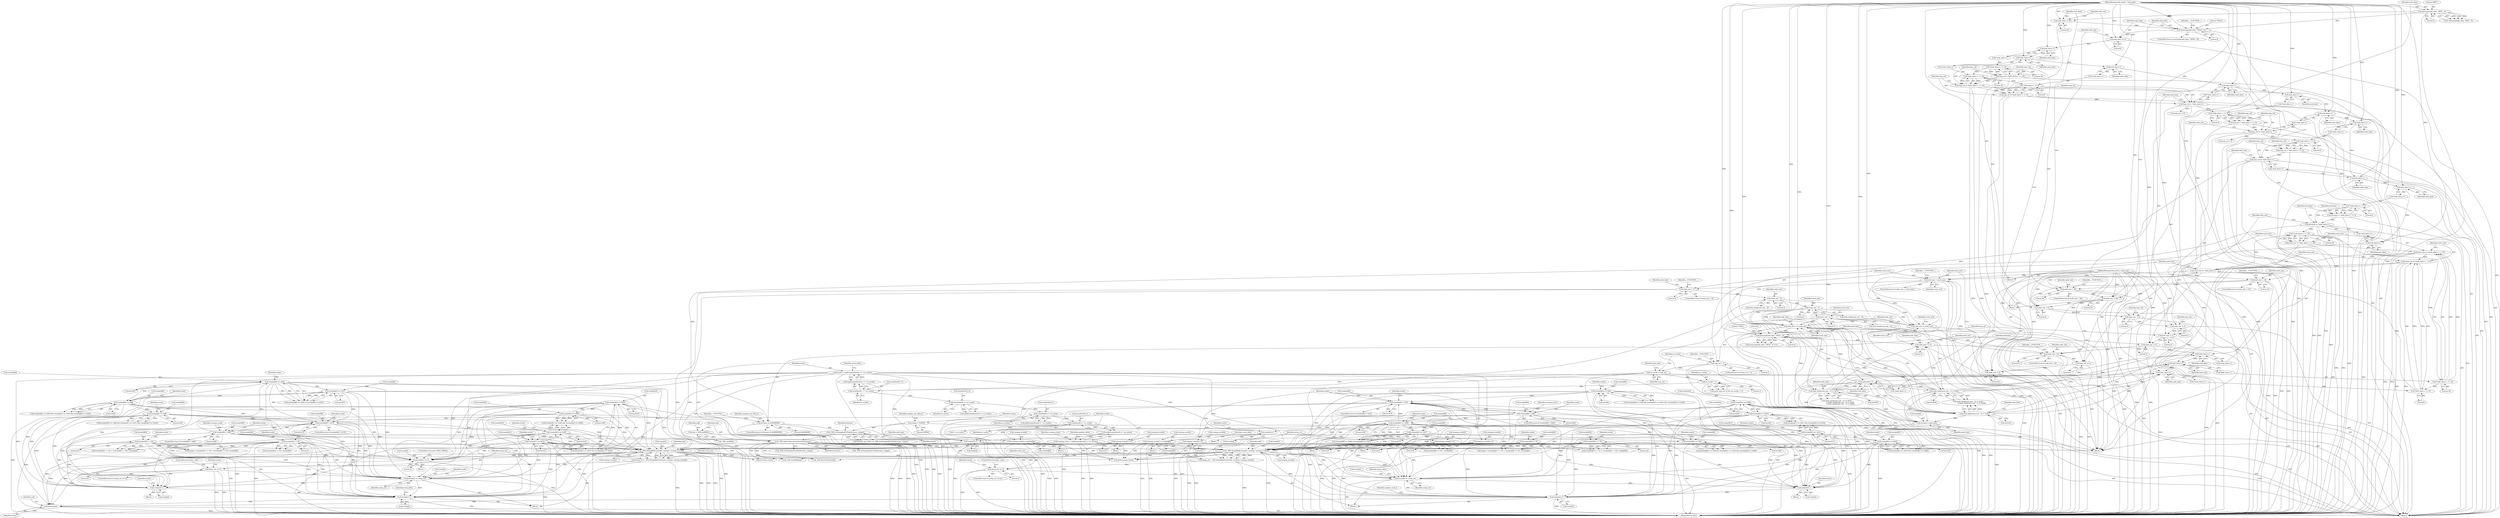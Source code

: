 digraph "0_wildmidi_660b513d99bced8783a4a5984ac2f742c74ebbdd_1@API" {
"1001423" [label="(Call,free(tracks))"];
"1000395" [label="(Call,tracks = malloc(sizeof(uint8_t *) * no_tracks))"];
"1000397" [label="(Call,malloc(sizeof(uint8_t *) * no_tracks))"];
"1000398" [label="(Call,sizeof(uint8_t *) * no_tracks)"];
"1000344" [label="(Call,no_tracks > 1)"];
"1000336" [label="(Call,no_tracks = tmp_val)"];
"1000324" [label="(Call,tmp_val < 1)"];
"1000315" [label="(Call,tmp_val |= *midi_data++)"];
"1000308" [label="(Call,tmp_val = *midi_data++ << 8)"];
"1000310" [label="(Call,*midi_data++ << 8)"];
"1000284" [label="(Call,tmp_val |= *midi_data++)"];
"1000277" [label="(Call,tmp_val = *midi_data++ << 8)"];
"1000279" [label="(Call,*midi_data++ << 8)"];
"1000256" [label="(Call,tmp_val |= *midi_data++)"];
"1000249" [label="(Call,tmp_val |= *midi_data++ << 8)"];
"1000242" [label="(Call,tmp_val |= *midi_data++ << 16)"];
"1000235" [label="(Call,tmp_val = *midi_data++ << 24)"];
"1000237" [label="(Call,*midi_data++ << 24)"];
"1000244" [label="(Call,*midi_data++ << 16)"];
"1000251" [label="(Call,*midi_data++ << 8)"];
"1000983" [label="(Call,tracks[i]++)"];
"1000807" [label="(Call,tracks[i][0] == 0xf0)"];
"1000787" [label="(Call,tracks[i][0] < 0xf0)"];
"1000778" [label="(Call,tracks[i][0] > 0x7f)"];
"1000869" [label="(Call,tracks[i][0] == 0xff)"];
"1000830" [label="(Call,tracks[i][0] == 0xff)"];
"1000814" [label="(Call,tracks[i][0] == 0xf7)"];
"1000884" [label="(Call,tracks[i][2] == 0x03)"];
"1000845" [label="(Call,tracks[i][2] == 0x00)"];
"1000926" [label="(Call,tracks[i] += setup_ret)"];
"1000772" [label="(Call,setup_ret == 0)"];
"1000761" [label="(Call,setup_ret = _WM_SetupMidiEvent(mdi, tracks[i], running_event[i]))"];
"1000763" [label="(Call,_WM_SetupMidiEvent(mdi, tracks[i], running_event[i]))"];
"1000392" [label="(Call,_WM_midi_setup_divisions(mdi,divisions))"];
"1000389" [label="(Call,mdi = _WM_initMDI())"];
"1000386" [label="(Call,_WM_GetSamplesPerTick(divisions, tempo))"];
"1000372" [label="(Call,divisions & 0x00008000)"];
"1000363" [label="(Call,divisions |= *midi_data++)"];
"1000356" [label="(Call,divisions = *midi_data++ << 8)"];
"1000358" [label="(Call,*midi_data++ << 8)"];
"1000139" [label="(Call,tempo = 500000)"];
"1000624" [label="(Call,tracks[i]++)"];
"1000554" [label="(Call,tracks[i] = midi_data)"];
"1000539" [label="(Call,midi_data[track_size - 1] != 0x00)"];
"1000493" [label="(Call,midi_data++)"];
"1000487" [label="(Call,midi_data++)"];
"1000480" [label="(Call,midi_data++)"];
"1000473" [label="(Call,midi_data++)"];
"1000463" [label="(Call,midi_data += 4)"];
"1000450" [label="(Call,memcmp(midi_data, \"MTrk\", 4))"];
"1000559" [label="(Call,midi_data += track_size)"];
"1000527" [label="(Call,track_size - 3)"];
"1000511" [label="(Call,track_size < 3)"];
"1000499" [label="(Call,midi_size < track_size)"];
"1000495" [label="(Call,midi_size -= 4)"];
"1000466" [label="(Call,midi_size -= 4)"];
"1000437" [label="(Call,midi_size < 8)"];
"1000368" [label="(Call,midi_size -= 2)"];
"1000320" [label="(Call,midi_size -= 2)"];
"1000289" [label="(Call,midi_size -= 2)"];
"1000261" [label="(Call,midi_size -= 4)"];
"1000232" [label="(Call,midi_size -= 4)"];
"1000177" [label="(Call,midi_size < 14)"];
"1000121" [label="(MethodParameterIn,uint32_t midi_size)"];
"1000212" [label="(Call,midi_size -= 20)"];
"1000197" [label="(Call,midi_size < 34)"];
"1000562" [label="(Call,midi_size -= track_size)"];
"1000535" [label="(Call,track_size - 2)"];
"1000542" [label="(Call,track_size - 1)"];
"1000490" [label="(Call,track_size |= *midi_data++)"];
"1000483" [label="(Call,track_size |= *midi_data++ << 8)"];
"1000476" [label="(Call,track_size |= *midi_data++ << 16)"];
"1000469" [label="(Call,track_size = *midi_data++ << 24)"];
"1000471" [label="(Call,*midi_data++ << 24)"];
"1000478" [label="(Call,*midi_data++ << 16)"];
"1000485" [label="(Call,*midi_data++ << 8)"];
"1000524" [label="(Call,midi_data[track_size - 3] != 0xFF)"];
"1000120" [label="(MethodParameterIn,uint8_t *midi_data)"];
"1000532" [label="(Call,midi_data[track_size - 2] != 0x2F)"];
"1000366" [label="(Call,midi_data++)"];
"1000360" [label="(Call,midi_data++)"];
"1000318" [label="(Call,midi_data++)"];
"1000312" [label="(Call,midi_data++)"];
"1000287" [label="(Call,midi_data++)"];
"1000281" [label="(Call,midi_data++)"];
"1000259" [label="(Call,midi_data++)"];
"1000253" [label="(Call,midi_data++)"];
"1000246" [label="(Call,midi_data++)"];
"1000239" [label="(Call,midi_data++)"];
"1000229" [label="(Call,midi_data += 4)"];
"1000216" [label="(Call,memcmp(midi_data, \"MThd\", 4))"];
"1000209" [label="(Call,midi_data += 20)"];
"1000191" [label="(Call,memcmp(midi_data, \"RIFF\", 4))"];
"1000604" [label="(Call,tracks[i]++)"];
"1000838" [label="(Call,tracks[i][1] == 0x2f)"];
"1000877" [label="(Call,tracks[i][1] == 0x51)"];
"1000895" [label="(Call,tracks[i][3] << 16)"];
"1000860" [label="(Call,tracks[i] += 3)"];
"1000903" [label="(Call,tracks[i][4] << 8)"];
"1000570" [label="(Call,running_event[i] = 0)"];
"1000795" [label="(Call,running_event[i] = tracks[i][0])"];
"1000822" [label="(Call,running_event[i] = 0)"];
"1000416" [label="(Call,running_event = malloc(sizeof(uint8_t) * no_tracks))"];
"1000418" [label="(Call,malloc(sizeof(uint8_t) * no_tracks))"];
"1000419" [label="(Call,sizeof(uint8_t) * no_tracks)"];
"1000412" [label="(Call,sizeof(uint8_t) * no_tracks)"];
"1000405" [label="(Call,sizeof(uint32_t) * no_tracks)"];
"1000957" [label="(Call,tracks[i]++)"];
"1001086" [label="(Call,_WM_SetupMidiEvent(mdi, tracks[i], running_event[i]))"];
"1001185" [label="(Call,tracks[i][0] == 0xff)"];
"1001153" [label="(Call,tracks[i][0] == 0xff)"];
"1001137" [label="(Call,tracks[i][0] == 0xf7)"];
"1001130" [label="(Call,tracks[i][0] == 0xf0)"];
"1001110" [label="(Call,tracks[i][0] < 0xf0)"];
"1001101" [label="(Call,tracks[i][0] > 0x7f)"];
"1001168" [label="(Call,tracks[i][2] == 0x00)"];
"1001200" [label="(Call,tracks[i][2] == 0x03)"];
"1001219" [label="(Call,tracks[i][4] << 8)"];
"1001211" [label="(Call,tracks[i][3] << 16)"];
"1001304" [label="(Call,tracks[i]++)"];
"1001242" [label="(Call,tracks[i] += setup_ret)"];
"1001095" [label="(Call,setup_ret == 0)"];
"1001084" [label="(Call,setup_ret = _WM_SetupMidiEvent(mdi, tracks[i], running_event[i]))"];
"1001161" [label="(Call,tracks[i][1] == 0x2f)"];
"1001193" [label="(Call,tracks[i][1] == 0x51)"];
"1001278" [label="(Call,tracks[i]++)"];
"1001145" [label="(Call,running_event[i] = 0)"];
"1001077" [label="(Call,running_event[i] = 0)"];
"1001118" [label="(Call,running_event[i] = tracks[i][0])"];
"1000790" [label="(Identifier,tracks)"];
"1001160" [label="(Call,(tracks[i][1] == 0x2f) && (tracks[i][2] == 0x00))"];
"1000245" [label="(Call,*midi_data++)"];
"1000191" [label="(Call,memcmp(midi_data, \"RIFF\", 4))"];
"1000371" [label="(ControlStructure,if (divisions & 0x00008000))"];
"1000484" [label="(Identifier,track_size)"];
"1000320" [label="(Call,midi_size -= 2)"];
"1000280" [label="(Call,*midi_data++)"];
"1000176" [label="(ControlStructure,if (midi_size < 14))"];
"1000406" [label="(Call,sizeof(uint32_t))"];
"1001083" [label="(Block,)"];
"1000490" [label="(Call,track_size |= *midi_data++)"];
"1000542" [label="(Call,track_size - 1)"];
"1001140" [label="(Identifier,tracks)"];
"1000830" [label="(Call,tracks[i][0] == 0xff)"];
"1000577" [label="(Identifier,track_delta)"];
"1000473" [label="(Call,midi_data++)"];
"1001217" [label="(Literal,16)"];
"1001149" [label="(Literal,0)"];
"1000875" [label="(Literal,0xff)"];
"1000795" [label="(Call,running_event[i] = tracks[i][0])"];
"1000196" [label="(ControlStructure,if (midi_size < 34))"];
"1000391" [label="(Call,_WM_initMDI())"];
"1000239" [label="(Call,midi_data++)"];
"1000469" [label="(Call,track_size = *midi_data++ << 24)"];
"1000222" [label="(Identifier,__FUNCTION__)"];
"1000212" [label="(Call,midi_size -= 20)"];
"1000436" [label="(ControlStructure,if (midi_size < 8))"];
"1000817" [label="(Identifier,tracks)"];
"1000493" [label="(Call,midi_data++)"];
"1000340" [label="(Call,(midi_type == 0) && (no_tracks > 1))"];
"1001087" [label="(Identifier,mdi)"];
"1001210" [label="(Call,(tracks[i][3] << 16) + (tracks[i][4] << 8)+ tracks[i][5])"];
"1000865" [label="(ControlStructure,goto NEXT_TRACK;)"];
"1001138" [label="(Call,tracks[i][0])"];
"1000541" [label="(Identifier,midi_data)"];
"1000535" [label="(Call,track_size - 2)"];
"1000283" [label="(Literal,8)"];
"1000367" [label="(Identifier,midi_data)"];
"1000574" [label="(Literal,0)"];
"1000364" [label="(Identifier,divisions)"];
"1000329" [label="(Identifier,__FUNCTION__)"];
"1000464" [label="(Identifier,midi_data)"];
"1000318" [label="(Call,midi_data++)"];
"1001119" [label="(Call,running_event[i])"];
"1001167" [label="(Literal,0x2f)"];
"1000363" [label="(Call,divisions |= *midi_data++)"];
"1001243" [label="(Call,tracks[i])"];
"1000411" [label="(Call,malloc(sizeof(uint8_t) * no_tracks))"];
"1000190" [label="(Call,!memcmp(midi_data, \"RIFF\", 4))"];
"1001077" [label="(Call,running_event[i] = 0)"];
"1001131" [label="(Call,tracks[i][0])"];
"1001203" [label="(Identifier,tracks)"];
"1000989" [label="(Identifier,track_delta)"];
"1000387" [label="(Identifier,divisions)"];
"1001239" [label="(Call,_WM_GetSamplesPerTick(divisions, tempo))"];
"1000762" [label="(Identifier,setup_ret)"];
"1001159" [label="(Literal,0xff)"];
"1000912" [label="(Identifier,tracks)"];
"1000370" [label="(Literal,2)"];
"1000773" [label="(Identifier,setup_ret)"];
"1000424" [label="(Identifier,smallest_delta)"];
"1000957" [label="(Call,tracks[i]++)"];
"1000450" [label="(Call,memcmp(midi_data, \"MTrk\", 4))"];
"1000861" [label="(Call,tracks[i])"];
"1000926" [label="(Call,tracks[i] += setup_ret)"];
"1001424" [label="(Identifier,tracks)"];
"1000472" [label="(Call,*midi_data++)"];
"1001186" [label="(Call,tracks[i][0])"];
"1000822" [label="(Call,running_event[i] = 0)"];
"1000927" [label="(Call,tracks[i])"];
"1000195" [label="(Block,)"];
"1001081" [label="(Literal,0)"];
"1000467" [label="(Identifier,midi_size)"];
"1001218" [label="(Call,(tracks[i][4] << 8)+ tracks[i][5])"];
"1000218" [label="(Literal,\"MThd\")"];
"1000325" [label="(Identifier,tmp_val)"];
"1000453" [label="(Literal,4)"];
"1000253" [label="(Call,midi_data++)"];
"1000120" [label="(MethodParameterIn,uint8_t *midi_data)"];
"1001100" [label="(ControlStructure,if (tracks[i][0] > 0x7f))"];
"1000543" [label="(Identifier,track_size)"];
"1000197" [label="(Call,midi_size < 34)"];
"1000868" [label="(Call,(tracks[i][0] == 0xff) && (tracks[i][1] == 0x51) && (tracks[i][2] == 0x03))"];
"1001109" [label="(ControlStructure,if (tracks[i][0] < 0xf0))"];
"1000265" [label="(Call,tmp_val != 6)"];
"1000984" [label="(Call,tracks[i])"];
"1001304" [label="(Call,tracks[i]++)"];
"1000760" [label="(Block,)"];
"1000848" [label="(Identifier,tracks)"];
"1000836" [label="(Literal,0xff)"];
"1001228" [label="(Identifier,tracks)"];
"1001279" [label="(Call,tracks[i])"];
"1000838" [label="(Call,tracks[i][1] == 0x2f)"];
"1000516" [label="(Identifier,__FUNCTION__)"];
"1000511" [label="(Call,track_size < 3)"];
"1000571" [label="(Call,running_event[i])"];
"1000210" [label="(Identifier,midi_data)"];
"1000258" [label="(Call,*midi_data++)"];
"1000928" [label="(Identifier,tracks)"];
"1000178" [label="(Identifier,midi_size)"];
"1000404" [label="(Call,malloc(sizeof(uint32_t) * no_tracks))"];
"1000241" [label="(Literal,24)"];
"1000238" [label="(Call,*midi_data++)"];
"1001143" [label="(Literal,0xf7)"];
"1001285" [label="(Identifier,tracks)"];
"1000321" [label="(Identifier,midi_size)"];
"1000561" [label="(Identifier,track_size)"];
"1000319" [label="(Identifier,midi_data)"];
"1000362" [label="(Literal,8)"];
"1000764" [label="(Identifier,mdi)"];
"1000420" [label="(Call,sizeof(uint8_t))"];
"1000405" [label="(Call,sizeof(uint32_t) * no_tracks)"];
"1000851" [label="(Literal,0x00)"];
"1000422" [label="(Identifier,no_tracks)"];
"1000393" [label="(Identifier,mdi)"];
"1000257" [label="(Identifier,tmp_val)"];
"1000250" [label="(Identifier,tmp_val)"];
"1000923" [label="(Call,_WM_GetSamplesPerTick(divisions, tempo))"];
"1001201" [label="(Call,tracks[i][2])"];
"1001309" [label="(Identifier,sample_count_f)"];
"1000498" [label="(ControlStructure,if (midi_size < track_size))"];
"1000360" [label="(Call,midi_data++)"];
"1000266" [label="(Identifier,tmp_val)"];
"1000394" [label="(Identifier,divisions)"];
"1000179" [label="(Literal,14)"];
"1001152" [label="(Call,(tracks[i][0] == 0xff) && (tracks[i][1] == 0x2f) && (tracks[i][2] == 0x00))"];
"1000229" [label="(Call,midi_data += 4)"];
"1000529" [label="(Literal,3)"];
"1000605" [label="(Call,tracks[i])"];
"1000625" [label="(Call,tracks[i])"];
"1000254" [label="(Identifier,midi_data)"];
"1001171" [label="(Identifier,tracks)"];
"1000390" [label="(Identifier,mdi)"];
"1000504" [label="(Identifier,__FUNCTION__)"];
"1000312" [label="(Call,midi_data++)"];
"1001191" [label="(Literal,0xff)"];
"1000344" [label="(Call,no_tracks > 1)"];
"1000892" [label="(Call,tempo = (tracks[i][3] << 16) + (tracks[i][4] << 8)+ tracks[i][5])"];
"1001076" [label="(Block,)"];
"1000512" [label="(Identifier,track_size)"];
"1000794" [label="(Block,)"];
"1001095" [label="(Call,setup_ret == 0)"];
"1000449" [label="(Call,memcmp(midi_data, \"MTrk\", 4) != 0)"];
"1001116" [label="(Literal,0xf0)"];
"1000293" [label="(Call,tmp_val > 2)"];
"1000570" [label="(Call,running_event[i] = 0)"];
"1001110" [label="(Call,tracks[i][0] < 0xf0)"];
"1000374" [label="(Literal,0x00008000)"];
"1000430" [label="(Call,i < no_tracks)"];
"1001220" [label="(Call,tracks[i][4])"];
"1000288" [label="(Identifier,midi_data)"];
"1000177" [label="(Call,midi_size < 14)"];
"1000277" [label="(Call,tmp_val = *midi_data++ << 8)"];
"1000286" [label="(Call,*midi_data++)"];
"1000784" [label="(Literal,0x7f)"];
"1000555" [label="(Call,tracks[i])"];
"1000236" [label="(Identifier,tmp_val)"];
"1000904" [label="(Call,tracks[i][4])"];
"1001107" [label="(Literal,0x7f)"];
"1000309" [label="(Identifier,tmp_val)"];
"1001097" [label="(Literal,0)"];
"1000530" [label="(Literal,0xFF)"];
"1000417" [label="(Identifier,running_event)"];
"1000510" [label="(ControlStructure,if (track_size < 3))"];
"1000323" [label="(ControlStructure,if (tmp_val < 1))"];
"1000141" [label="(Literal,500000)"];
"1000399" [label="(Call,sizeof(uint8_t *))"];
"1000826" [label="(Literal,0)"];
"1000259" [label="(Call,midi_data++)"];
"1000526" [label="(Identifier,midi_data)"];
"1000846" [label="(Call,tracks[i][2])"];
"1000890" [label="(Literal,0x03)"];
"1000451" [label="(Identifier,midi_data)"];
"1000217" [label="(Identifier,midi_data)"];
"1000240" [label="(Identifier,midi_data)"];
"1000324" [label="(Call,tmp_val < 1)"];
"1001199" [label="(Literal,0x51)"];
"1000563" [label="(Identifier,midi_size)"];
"1001117" [label="(Block,)"];
"1000494" [label="(Identifier,midi_data)"];
"1000215" [label="(ControlStructure,if (memcmp(midi_data, \"MThd\", 4)))"];
"1000774" [label="(Literal,0)"];
"1000481" [label="(Identifier,midi_data)"];
"1000786" [label="(ControlStructure,if (tracks[i][0] < 0xf0))"];
"1000558" [label="(Identifier,midi_data)"];
"1000480" [label="(Call,midi_data++)"];
"1000310" [label="(Call,*midi_data++ << 8)"];
"1001206" [label="(Literal,0x03)"];
"1001431" [label="(Call,_WM_freeMDI(mdi))"];
"1000466" [label="(Call,midi_size -= 4)"];
"1000778" [label="(Call,tracks[i][0] > 0x7f)"];
"1000896" [label="(Call,tracks[i][3])"];
"1000796" [label="(Call,running_event[i])"];
"1001111" [label="(Call,tracks[i][0])"];
"1000799" [label="(Call,tracks[i][0])"];
"1000388" [label="(Identifier,tempo)"];
"1000202" [label="(Identifier,__FUNCTION__)"];
"1000539" [label="(Call,midi_data[track_size - 1] != 0x00)"];
"1000326" [label="(Literal,1)"];
"1001154" [label="(Call,tracks[i][0])"];
"1000554" [label="(Call,tracks[i] = midi_data)"];
"1001130" [label="(Call,tracks[i][0] == 0xf0)"];
"1000415" [label="(Identifier,no_tracks)"];
"1000562" [label="(Call,midi_size -= track_size)"];
"1000880" [label="(Identifier,tracks)"];
"1000465" [label="(Literal,4)"];
"1001194" [label="(Call,tracks[i][1])"];
"1000500" [label="(Identifier,midi_size)"];
"1000884" [label="(Call,tracks[i][2] == 0x03)"];
"1000776" [label="(ControlStructure,goto _end;)"];
"1000262" [label="(Identifier,midi_size)"];
"1000787" [label="(Call,tracks[i][0] < 0xf0)"];
"1000372" [label="(Call,divisions & 0x00008000)"];
"1000289" [label="(Call,midi_size -= 2)"];
"1000829" [label="(Call,(tracks[i][0] == 0xff) && (tracks[i][1] == 0x2f) && (tracks[i][2] == 0x00))"];
"1001113" [label="(Identifier,tracks)"];
"1000408" [label="(Identifier,no_tracks)"];
"1001305" [label="(Call,tracks[i])"];
"1001212" [label="(Call,tracks[i][3])"];
"1000193" [label="(Literal,\"RIFF\")"];
"1000252" [label="(Call,*midi_data++)"];
"1000336" [label="(Call,no_tracks = tmp_val)"];
"1000837" [label="(Call,(tracks[i][1] == 0x2f) && (tracks[i][2] == 0x00))"];
"1000368" [label="(Call,midi_size -= 2)"];
"1000255" [label="(Literal,8)"];
"1001427" [label="(Identifier,mdi)"];
"1001091" [label="(Call,running_event[i])"];
"1000624" [label="(Call,tracks[i]++)"];
"1000219" [label="(Literal,4)"];
"1000263" [label="(Literal,4)"];
"1000249" [label="(Call,tmp_val |= *midi_data++ << 8)"];
"1000357" [label="(Identifier,divisions)"];
"1000478" [label="(Call,*midi_data++ << 16)"];
"1000392" [label="(Call,_WM_midi_setup_divisions(mdi,divisions))"];
"1000538" [label="(Literal,0x2F)"];
"1000232" [label="(Call,midi_size -= 4)"];
"1000772" [label="(Call,setup_ret == 0)"];
"1001185" [label="(Call,tracks[i][0] == 0xff)"];
"1000377" [label="(Identifier,__FUNCTION__)"];
"1000281" [label="(Call,midi_data++)"];
"1001412" [label="(Call,_WM_ResetToStart(mdi))"];
"1000471" [label="(Call,*midi_data++ << 24)"];
"1000398" [label="(Call,sizeof(uint8_t *) * no_tracks)"];
"1000230" [label="(Identifier,midi_data)"];
"1000282" [label="(Identifier,midi_data)"];
"1000419" [label="(Call,sizeof(uint8_t) * no_tracks)"];
"1000366" [label="(Call,midi_data++)"];
"1000810" [label="(Identifier,tracks)"];
"1001429" [label="(Return,return (mdi);)"];
"1000903" [label="(Call,tracks[i][4] << 8)"];
"1000964" [label="(Identifier,tracks)"];
"1000909" [label="(Literal,8)"];
"1000438" [label="(Identifier,midi_size)"];
"1000495" [label="(Call,midi_size -= 4)"];
"1000844" [label="(Literal,0x2f)"];
"1000361" [label="(Identifier,midi_data)"];
"1001104" [label="(Identifier,tracks)"];
"1000531" [label="(Call,(midi_data[track_size - 2] != 0x2F)\n                || (midi_data[track_size - 1] != 0x00))"];
"1000806" [label="(Call,(tracks[i][0] == 0xf0) || (tracks[i][0] == 0xf7))"];
"1000820" [label="(Literal,0xf7)"];
"1000559" [label="(Call,midi_data += track_size)"];
"1000373" [label="(Identifier,divisions)"];
"1000261" [label="(Call,midi_size -= 4)"];
"1000243" [label="(Identifier,tmp_val)"];
"1001219" [label="(Call,tracks[i][4] << 8)"];
"1000532" [label="(Call,midi_data[track_size - 2] != 0x2F)"];
"1000528" [label="(Identifier,track_size)"];
"1000895" [label="(Call,tracks[i][3] << 16)"];
"1001184" [label="(Call,(tracks[i][0] == 0xff) && (tracks[i][1] == 0x51) && (tracks[i][2] == 0x03))"];
"1000140" [label="(Identifier,tempo)"];
"1000536" [label="(Identifier,track_size)"];
"1000418" [label="(Call,malloc(sizeof(uint8_t) * no_tracks))"];
"1001423" [label="(Call,free(tracks))"];
"1000761" [label="(Call,setup_ret = _WM_SetupMidiEvent(mdi, tracks[i], running_event[i]))"];
"1000468" [label="(Literal,4)"];
"1000412" [label="(Call,sizeof(uint8_t) * no_tracks)"];
"1001161" [label="(Call,tracks[i][1] == 0x2f)"];
"1000523" [label="(Call,(midi_data[track_size - 3] != 0xFF)\n                || (midi_data[track_size - 2] != 0x2F)\n                || (midi_data[track_size - 1] != 0x00))"];
"1000260" [label="(Identifier,midi_data)"];
"1001084" [label="(Call,setup_ret = _WM_SetupMidiEvent(mdi, tracks[i], running_event[i]))"];
"1001435" [label="(MethodReturn,RET)"];
"1001242" [label="(Call,tracks[i] += setup_ret)"];
"1000346" [label="(Literal,1)"];
"1000284" [label="(Call,tmp_val |= *midi_data++)"];
"1001193" [label="(Call,tracks[i][1] == 0x51)"];
"1000313" [label="(Identifier,midi_data)"];
"1000287" [label="(Call,midi_data++)"];
"1000488" [label="(Identifier,midi_data)"];
"1000797" [label="(Identifier,running_event)"];
"1001174" [label="(Literal,0x00)"];
"1000235" [label="(Call,tmp_val = *midi_data++ << 24)"];
"1000906" [label="(Identifier,tracks)"];
"1001153" [label="(Call,tracks[i][0] == 0xff)"];
"1000231" [label="(Literal,4)"];
"1000342" [label="(Identifier,midi_type)"];
"1000474" [label="(Identifier,midi_data)"];
"1000630" [label="(Identifier,midi_type)"];
"1000470" [label="(Identifier,track_size)"];
"1000492" [label="(Call,*midi_data++)"];
"1001208" [label="(Call,tempo = (tracks[i][3] << 16) + (tracks[i][4] << 8)+ tracks[i][5])"];
"1001120" [label="(Identifier,running_event)"];
"1000311" [label="(Call,*midi_data++)"];
"1000845" [label="(Call,tracks[i][2] == 0x00)"];
"1000852" [label="(Block,)"];
"1000279" [label="(Call,*midi_data++ << 8)"];
"1000395" [label="(Call,tracks = malloc(sizeof(uint8_t *) * no_tracks))"];
"1000256" [label="(Call,tmp_val |= *midi_data++)"];
"1000209" [label="(Call,midi_data += 20)"];
"1001200" [label="(Call,tracks[i][2] == 0x03)"];
"1000314" [label="(Literal,8)"];
"1000545" [label="(Literal,0x00)"];
"1001099" [label="(ControlStructure,goto _end;)"];
"1000322" [label="(Literal,2)"];
"1000564" [label="(Identifier,track_size)"];
"1000567" [label="(Identifier,track_end)"];
"1001261" [label="(Block,)"];
"1000477" [label="(Identifier,track_size)"];
"1000807" [label="(Call,tracks[i][0] == 0xf0)"];
"1000983" [label="(Call,tracks[i]++)"];
"1000560" [label="(Identifier,midi_data)"];
"1001225" [label="(Literal,8)"];
"1001164" [label="(Identifier,tracks)"];
"1001133" [label="(Identifier,tracks)"];
"1000513" [label="(Literal,3)"];
"1000524" [label="(Call,midi_data[track_size - 3] != 0xFF)"];
"1000476" [label="(Call,track_size |= *midi_data++ << 16)"];
"1000248" [label="(Literal,16)"];
"1000883" [label="(Literal,0x51)"];
"1000877" [label="(Call,tracks[i][1] == 0x51)"];
"1000486" [label="(Call,*midi_data++)"];
"1000864" [label="(Literal,3)"];
"1000198" [label="(Identifier,midi_size)"];
"1000491" [label="(Identifier,track_size)"];
"1001096" [label="(Identifier,setup_ret)"];
"1000397" [label="(Call,malloc(sizeof(uint8_t *) * no_tracks))"];
"1000765" [label="(Call,tracks[i])"];
"1000821" [label="(Block,)"];
"1000386" [label="(Call,_WM_GetSamplesPerTick(divisions, tempo))"];
"1000894" [label="(Call,(tracks[i][3] << 16) + (tracks[i][4] << 8)+ tracks[i][5])"];
"1000870" [label="(Call,tracks[i][0])"];
"1000935" [label="(Identifier,tracks)"];
"1000788" [label="(Call,tracks[i][0])"];
"1000763" [label="(Call,_WM_SetupMidiEvent(mdi, tracks[i], running_event[i]))"];
"1000533" [label="(Call,midi_data[track_size - 2])"];
"1001136" [label="(Literal,0xf0)"];
"1000308" [label="(Call,tmp_val = *midi_data++ << 8)"];
"1001162" [label="(Call,tracks[i][1])"];
"1000316" [label="(Identifier,tmp_val)"];
"1000285" [label="(Identifier,tmp_val)"];
"1000869" [label="(Call,tracks[i][0] == 0xff)"];
"1000501" [label="(Identifier,track_size)"];
"1001278" [label="(Call,tracks[i]++)"];
"1000604" [label="(Call,tracks[i]++)"];
"1000384" [label="(Call,samples_per_delta_f = _WM_GetSamplesPerTick(divisions, tempo))"];
"1000482" [label="(Literal,16)"];
"1000213" [label="(Identifier,midi_size)"];
"1000777" [label="(ControlStructure,if (tracks[i][0] > 0x7f))"];
"1000199" [label="(Literal,34)"];
"1000435" [label="(Block,)"];
"1000192" [label="(Identifier,midi_data)"];
"1000584" [label="(Identifier,tracks)"];
"1001129" [label="(Call,(tracks[i][0] == 0xf0) || (tracks[i][0] == 0xf7))"];
"1000437" [label="(Call,midi_size < 8)"];
"1000291" [label="(Literal,2)"];
"1001085" [label="(Identifier,setup_ret)"];
"1000831" [label="(Call,tracks[i][0])"];
"1000345" [label="(Identifier,no_tracks)"];
"1000527" [label="(Call,track_size - 3)"];
"1000439" [label="(Literal,8)"];
"1000396" [label="(Identifier,tracks)"];
"1000887" [label="(Identifier,tracks)"];
"1000930" [label="(Identifier,setup_ret)"];
"1000940" [label="(Block,)"];
"1000278" [label="(Identifier,tmp_val)"];
"1000537" [label="(Literal,2)"];
"1000369" [label="(Identifier,midi_size)"];
"1000587" [label="(Block,)"];
"1000487" [label="(Call,midi_data++)"];
"1000485" [label="(Call,*midi_data++ << 8)"];
"1000860" [label="(Call,tracks[i] += 3)"];
"1000463" [label="(Call,midi_data += 4)"];
"1000876" [label="(Call,(tracks[i][1] == 0x51) && (tracks[i][2] == 0x03))"];
"1000534" [label="(Identifier,midi_data)"];
"1000901" [label="(Literal,16)"];
"1000771" [label="(ControlStructure,if (setup_ret == 0))"];
"1000356" [label="(Call,divisions = *midi_data++ << 8)"];
"1001122" [label="(Call,tracks[i][0])"];
"1000479" [label="(Call,*midi_data++)"];
"1001211" [label="(Call,tracks[i][3] << 16)"];
"1000540" [label="(Call,midi_data[track_size - 1])"];
"1001196" [label="(Identifier,tracks)"];
"1000497" [label="(Literal,4)"];
"1001144" [label="(Block,)"];
"1000454" [label="(Literal,0)"];
"1000814" [label="(Call,tracks[i][0] == 0xf7)"];
"1000475" [label="(Literal,24)"];
"1000294" [label="(Identifier,tmp_val)"];
"1000793" [label="(Literal,0xf0)"];
"1000499" [label="(Call,midi_size < track_size)"];
"1001137" [label="(Call,tracks[i][0] == 0xf7)"];
"1000211" [label="(Literal,20)"];
"1001086" [label="(Call,_WM_SetupMidiEvent(mdi, tracks[i], running_event[i]))"];
"1000902" [label="(Call,(tracks[i][4] << 8)+ tracks[i][5])"];
"1000290" [label="(Identifier,midi_size)"];
"1000958" [label="(Call,tracks[i])"];
"1000385" [label="(Identifier,samples_per_delta_f)"];
"1000182" [label="(Identifier,__FUNCTION__)"];
"1000359" [label="(Call,*midi_data++)"];
"1000878" [label="(Call,tracks[i][1])"];
"1000233" [label="(Identifier,midi_size)"];
"1000452" [label="(Literal,\"MTrk\")"];
"1000139" [label="(Call,tempo = 500000)"];
"1000244" [label="(Call,*midi_data++ << 16)"];
"1001078" [label="(Call,running_event[i])"];
"1000237" [label="(Call,*midi_data++ << 24)"];
"1001246" [label="(Identifier,setup_ret)"];
"1000483" [label="(Call,track_size |= *midi_data++ << 8)"];
"1000251" [label="(Call,*midi_data++ << 8)"];
"1001249" [label="(Identifier,track_delta)"];
"1000403" [label="(Identifier,track_delta)"];
"1000401" [label="(Identifier,no_tracks)"];
"1001102" [label="(Call,tracks[i][0])"];
"1001192" [label="(Call,(tracks[i][1] == 0x51) && (tracks[i][2] == 0x03))"];
"1000841" [label="(Identifier,tracks)"];
"1000413" [label="(Call,sizeof(uint8_t))"];
"1000315" [label="(Call,tmp_val |= *midi_data++)"];
"1000317" [label="(Call,*midi_data++)"];
"1000122" [label="(Block,)"];
"1001169" [label="(Call,tracks[i][2])"];
"1000808" [label="(Call,tracks[i][0])"];
"1000496" [label="(Identifier,midi_size)"];
"1000247" [label="(Identifier,midi_data)"];
"1000358" [label="(Call,*midi_data++ << 8)"];
"1000338" [label="(Identifier,tmp_val)"];
"1001101" [label="(Call,tracks[i][0] > 0x7f)"];
"1001118" [label="(Call,running_event[i] = tracks[i][0])"];
"1000121" [label="(MethodParameterIn,uint32_t midi_size)"];
"1001146" [label="(Call,running_event[i])"];
"1000823" [label="(Call,running_event[i])"];
"1000144" [label="(Identifier,samples_per_delta_f)"];
"1000234" [label="(Literal,4)"];
"1000246" [label="(Call,midi_data++)"];
"1000839" [label="(Call,tracks[i][1])"];
"1001168" [label="(Call,tracks[i][2] == 0x00)"];
"1001222" [label="(Identifier,tracks)"];
"1000779" [label="(Call,tracks[i][0])"];
"1000768" [label="(Call,running_event[i])"];
"1000781" [label="(Identifier,tracks)"];
"1000365" [label="(Call,*midi_data++)"];
"1000813" [label="(Literal,0xf0)"];
"1000194" [label="(Literal,4)"];
"1000416" [label="(Call,running_event = malloc(sizeof(uint8_t) * no_tracks))"];
"1000214" [label="(Literal,20)"];
"1000216" [label="(Call,memcmp(midi_data, \"MThd\", 4))"];
"1000525" [label="(Call,midi_data[track_size - 3])"];
"1000242" [label="(Call,tmp_val |= *midi_data++ << 16)"];
"1000489" [label="(Literal,8)"];
"1000815" [label="(Call,tracks[i][0])"];
"1001088" [label="(Call,tracks[i])"];
"1001094" [label="(ControlStructure,if (setup_ret == 0))"];
"1001421" [label="(Call,free(running_event))"];
"1000389" [label="(Call,mdi = _WM_initMDI())"];
"1000885" [label="(Call,tracks[i][2])"];
"1000544" [label="(Literal,1)"];
"1000337" [label="(Identifier,no_tracks)"];
"1000442" [label="(Identifier,__FUNCTION__)"];
"1001145" [label="(Call,running_event[i] = 0)"];
"1001244" [label="(Identifier,tracks)"];
"1001423" -> "1000122"  [label="AST: "];
"1001423" -> "1001424"  [label="CFG: "];
"1001424" -> "1001423"  [label="AST: "];
"1001427" -> "1001423"  [label="CFG: "];
"1001423" -> "1001435"  [label="DDG: "];
"1000395" -> "1001423"  [label="DDG: "];
"1000983" -> "1001423"  [label="DDG: "];
"1001086" -> "1001423"  [label="DDG: "];
"1000624" -> "1001423"  [label="DDG: "];
"1000763" -> "1001423"  [label="DDG: "];
"1001304" -> "1001423"  [label="DDG: "];
"1000860" -> "1001423"  [label="DDG: "];
"1000395" -> "1000122"  [label="AST: "];
"1000395" -> "1000397"  [label="CFG: "];
"1000396" -> "1000395"  [label="AST: "];
"1000397" -> "1000395"  [label="AST: "];
"1000403" -> "1000395"  [label="CFG: "];
"1000395" -> "1001435"  [label="DDG: "];
"1000397" -> "1000395"  [label="DDG: "];
"1000395" -> "1000604"  [label="DDG: "];
"1000395" -> "1000624"  [label="DDG: "];
"1000395" -> "1000763"  [label="DDG: "];
"1000395" -> "1000860"  [label="DDG: "];
"1000395" -> "1000926"  [label="DDG: "];
"1000395" -> "1000957"  [label="DDG: "];
"1000395" -> "1000983"  [label="DDG: "];
"1000395" -> "1001086"  [label="DDG: "];
"1000395" -> "1001242"  [label="DDG: "];
"1000395" -> "1001278"  [label="DDG: "];
"1000395" -> "1001304"  [label="DDG: "];
"1000397" -> "1000398"  [label="CFG: "];
"1000398" -> "1000397"  [label="AST: "];
"1000397" -> "1001435"  [label="DDG: "];
"1000398" -> "1000397"  [label="DDG: "];
"1000398" -> "1000401"  [label="CFG: "];
"1000399" -> "1000398"  [label="AST: "];
"1000401" -> "1000398"  [label="AST: "];
"1000344" -> "1000398"  [label="DDG: "];
"1000336" -> "1000398"  [label="DDG: "];
"1000398" -> "1000405"  [label="DDG: "];
"1000344" -> "1000340"  [label="AST: "];
"1000344" -> "1000346"  [label="CFG: "];
"1000345" -> "1000344"  [label="AST: "];
"1000346" -> "1000344"  [label="AST: "];
"1000340" -> "1000344"  [label="CFG: "];
"1000344" -> "1001435"  [label="DDG: "];
"1000344" -> "1000340"  [label="DDG: "];
"1000344" -> "1000340"  [label="DDG: "];
"1000336" -> "1000344"  [label="DDG: "];
"1000336" -> "1000122"  [label="AST: "];
"1000336" -> "1000338"  [label="CFG: "];
"1000337" -> "1000336"  [label="AST: "];
"1000338" -> "1000336"  [label="AST: "];
"1000342" -> "1000336"  [label="CFG: "];
"1000336" -> "1001435"  [label="DDG: "];
"1000336" -> "1001435"  [label="DDG: "];
"1000324" -> "1000336"  [label="DDG: "];
"1000324" -> "1000323"  [label="AST: "];
"1000324" -> "1000326"  [label="CFG: "];
"1000325" -> "1000324"  [label="AST: "];
"1000326" -> "1000324"  [label="AST: "];
"1000329" -> "1000324"  [label="CFG: "];
"1000337" -> "1000324"  [label="CFG: "];
"1000324" -> "1001435"  [label="DDG: "];
"1000324" -> "1001435"  [label="DDG: "];
"1000315" -> "1000324"  [label="DDG: "];
"1000315" -> "1000122"  [label="AST: "];
"1000315" -> "1000317"  [label="CFG: "];
"1000316" -> "1000315"  [label="AST: "];
"1000317" -> "1000315"  [label="AST: "];
"1000321" -> "1000315"  [label="CFG: "];
"1000315" -> "1001435"  [label="DDG: "];
"1000315" -> "1001435"  [label="DDG: "];
"1000308" -> "1000315"  [label="DDG: "];
"1000310" -> "1000315"  [label="DDG: "];
"1000315" -> "1000358"  [label="DDG: "];
"1000308" -> "1000122"  [label="AST: "];
"1000308" -> "1000310"  [label="CFG: "];
"1000309" -> "1000308"  [label="AST: "];
"1000310" -> "1000308"  [label="AST: "];
"1000316" -> "1000308"  [label="CFG: "];
"1000308" -> "1001435"  [label="DDG: "];
"1000310" -> "1000308"  [label="DDG: "];
"1000310" -> "1000308"  [label="DDG: "];
"1000310" -> "1000314"  [label="CFG: "];
"1000311" -> "1000310"  [label="AST: "];
"1000314" -> "1000310"  [label="AST: "];
"1000284" -> "1000310"  [label="DDG: "];
"1000284" -> "1000122"  [label="AST: "];
"1000284" -> "1000286"  [label="CFG: "];
"1000285" -> "1000284"  [label="AST: "];
"1000286" -> "1000284"  [label="AST: "];
"1000290" -> "1000284"  [label="CFG: "];
"1000284" -> "1001435"  [label="DDG: "];
"1000284" -> "1001435"  [label="DDG: "];
"1000277" -> "1000284"  [label="DDG: "];
"1000279" -> "1000284"  [label="DDG: "];
"1000284" -> "1000293"  [label="DDG: "];
"1000277" -> "1000122"  [label="AST: "];
"1000277" -> "1000279"  [label="CFG: "];
"1000278" -> "1000277"  [label="AST: "];
"1000279" -> "1000277"  [label="AST: "];
"1000285" -> "1000277"  [label="CFG: "];
"1000277" -> "1001435"  [label="DDG: "];
"1000279" -> "1000277"  [label="DDG: "];
"1000279" -> "1000277"  [label="DDG: "];
"1000279" -> "1000283"  [label="CFG: "];
"1000280" -> "1000279"  [label="AST: "];
"1000283" -> "1000279"  [label="AST: "];
"1000256" -> "1000279"  [label="DDG: "];
"1000256" -> "1000122"  [label="AST: "];
"1000256" -> "1000258"  [label="CFG: "];
"1000257" -> "1000256"  [label="AST: "];
"1000258" -> "1000256"  [label="AST: "];
"1000262" -> "1000256"  [label="CFG: "];
"1000256" -> "1001435"  [label="DDG: "];
"1000256" -> "1001435"  [label="DDG: "];
"1000249" -> "1000256"  [label="DDG: "];
"1000251" -> "1000256"  [label="DDG: "];
"1000256" -> "1000265"  [label="DDG: "];
"1000249" -> "1000122"  [label="AST: "];
"1000249" -> "1000251"  [label="CFG: "];
"1000250" -> "1000249"  [label="AST: "];
"1000251" -> "1000249"  [label="AST: "];
"1000257" -> "1000249"  [label="CFG: "];
"1000249" -> "1001435"  [label="DDG: "];
"1000249" -> "1001435"  [label="DDG: "];
"1000242" -> "1000249"  [label="DDG: "];
"1000251" -> "1000249"  [label="DDG: "];
"1000251" -> "1000249"  [label="DDG: "];
"1000242" -> "1000122"  [label="AST: "];
"1000242" -> "1000244"  [label="CFG: "];
"1000243" -> "1000242"  [label="AST: "];
"1000244" -> "1000242"  [label="AST: "];
"1000250" -> "1000242"  [label="CFG: "];
"1000242" -> "1001435"  [label="DDG: "];
"1000242" -> "1001435"  [label="DDG: "];
"1000235" -> "1000242"  [label="DDG: "];
"1000244" -> "1000242"  [label="DDG: "];
"1000244" -> "1000242"  [label="DDG: "];
"1000235" -> "1000122"  [label="AST: "];
"1000235" -> "1000237"  [label="CFG: "];
"1000236" -> "1000235"  [label="AST: "];
"1000237" -> "1000235"  [label="AST: "];
"1000243" -> "1000235"  [label="CFG: "];
"1000235" -> "1001435"  [label="DDG: "];
"1000237" -> "1000235"  [label="DDG: "];
"1000237" -> "1000235"  [label="DDG: "];
"1000237" -> "1000241"  [label="CFG: "];
"1000238" -> "1000237"  [label="AST: "];
"1000241" -> "1000237"  [label="AST: "];
"1000237" -> "1000244"  [label="DDG: "];
"1000244" -> "1000248"  [label="CFG: "];
"1000245" -> "1000244"  [label="AST: "];
"1000248" -> "1000244"  [label="AST: "];
"1000244" -> "1000251"  [label="DDG: "];
"1000251" -> "1000255"  [label="CFG: "];
"1000252" -> "1000251"  [label="AST: "];
"1000255" -> "1000251"  [label="AST: "];
"1000983" -> "1000760"  [label="AST: "];
"1000983" -> "1000984"  [label="CFG: "];
"1000984" -> "1000983"  [label="AST: "];
"1000989" -> "1000983"  [label="CFG: "];
"1000983" -> "1001435"  [label="DDG: "];
"1000983" -> "1000763"  [label="DDG: "];
"1000807" -> "1000983"  [label="DDG: "];
"1000869" -> "1000983"  [label="DDG: "];
"1000884" -> "1000983"  [label="DDG: "];
"1000926" -> "1000983"  [label="DDG: "];
"1000845" -> "1000983"  [label="DDG: "];
"1000814" -> "1000983"  [label="DDG: "];
"1000838" -> "1000983"  [label="DDG: "];
"1000895" -> "1000983"  [label="DDG: "];
"1000778" -> "1000983"  [label="DDG: "];
"1000877" -> "1000983"  [label="DDG: "];
"1000903" -> "1000983"  [label="DDG: "];
"1000957" -> "1000983"  [label="DDG: "];
"1000787" -> "1000983"  [label="DDG: "];
"1000807" -> "1000806"  [label="AST: "];
"1000807" -> "1000813"  [label="CFG: "];
"1000808" -> "1000807"  [label="AST: "];
"1000813" -> "1000807"  [label="AST: "];
"1000817" -> "1000807"  [label="CFG: "];
"1000806" -> "1000807"  [label="CFG: "];
"1000807" -> "1001435"  [label="DDG: "];
"1000807" -> "1000763"  [label="DDG: "];
"1000807" -> "1000778"  [label="DDG: "];
"1000807" -> "1000806"  [label="DDG: "];
"1000807" -> "1000806"  [label="DDG: "];
"1000787" -> "1000807"  [label="DDG: "];
"1000807" -> "1000814"  [label="DDG: "];
"1000807" -> "1000830"  [label="DDG: "];
"1000807" -> "1000926"  [label="DDG: "];
"1000807" -> "1000957"  [label="DDG: "];
"1000787" -> "1000786"  [label="AST: "];
"1000787" -> "1000793"  [label="CFG: "];
"1000788" -> "1000787"  [label="AST: "];
"1000793" -> "1000787"  [label="AST: "];
"1000797" -> "1000787"  [label="CFG: "];
"1000810" -> "1000787"  [label="CFG: "];
"1000787" -> "1001435"  [label="DDG: "];
"1000787" -> "1000763"  [label="DDG: "];
"1000787" -> "1000778"  [label="DDG: "];
"1000778" -> "1000787"  [label="DDG: "];
"1000787" -> "1000795"  [label="DDG: "];
"1000787" -> "1000926"  [label="DDG: "];
"1000787" -> "1000957"  [label="DDG: "];
"1000778" -> "1000777"  [label="AST: "];
"1000778" -> "1000784"  [label="CFG: "];
"1000779" -> "1000778"  [label="AST: "];
"1000784" -> "1000778"  [label="AST: "];
"1000790" -> "1000778"  [label="CFG: "];
"1000928" -> "1000778"  [label="CFG: "];
"1000778" -> "1001435"  [label="DDG: "];
"1000778" -> "1001435"  [label="DDG: "];
"1000778" -> "1000763"  [label="DDG: "];
"1000869" -> "1000778"  [label="DDG: "];
"1000814" -> "1000778"  [label="DDG: "];
"1000830" -> "1000778"  [label="DDG: "];
"1000778" -> "1000926"  [label="DDG: "];
"1000778" -> "1000957"  [label="DDG: "];
"1000869" -> "1000868"  [label="AST: "];
"1000869" -> "1000875"  [label="CFG: "];
"1000870" -> "1000869"  [label="AST: "];
"1000875" -> "1000869"  [label="AST: "];
"1000880" -> "1000869"  [label="CFG: "];
"1000868" -> "1000869"  [label="CFG: "];
"1000869" -> "1001435"  [label="DDG: "];
"1000869" -> "1000763"  [label="DDG: "];
"1000869" -> "1000868"  [label="DDG: "];
"1000869" -> "1000868"  [label="DDG: "];
"1000830" -> "1000869"  [label="DDG: "];
"1000869" -> "1000926"  [label="DDG: "];
"1000869" -> "1000957"  [label="DDG: "];
"1000830" -> "1000829"  [label="AST: "];
"1000830" -> "1000836"  [label="CFG: "];
"1000831" -> "1000830"  [label="AST: "];
"1000836" -> "1000830"  [label="AST: "];
"1000841" -> "1000830"  [label="CFG: "];
"1000829" -> "1000830"  [label="CFG: "];
"1000830" -> "1001435"  [label="DDG: "];
"1000830" -> "1000763"  [label="DDG: "];
"1000830" -> "1000829"  [label="DDG: "];
"1000830" -> "1000829"  [label="DDG: "];
"1000814" -> "1000830"  [label="DDG: "];
"1000830" -> "1000860"  [label="DDG: "];
"1000814" -> "1000806"  [label="AST: "];
"1000814" -> "1000820"  [label="CFG: "];
"1000815" -> "1000814"  [label="AST: "];
"1000820" -> "1000814"  [label="AST: "];
"1000806" -> "1000814"  [label="CFG: "];
"1000814" -> "1001435"  [label="DDG: "];
"1000814" -> "1000763"  [label="DDG: "];
"1000814" -> "1000806"  [label="DDG: "];
"1000814" -> "1000806"  [label="DDG: "];
"1000814" -> "1000926"  [label="DDG: "];
"1000814" -> "1000957"  [label="DDG: "];
"1000884" -> "1000876"  [label="AST: "];
"1000884" -> "1000890"  [label="CFG: "];
"1000885" -> "1000884"  [label="AST: "];
"1000890" -> "1000884"  [label="AST: "];
"1000876" -> "1000884"  [label="CFG: "];
"1000884" -> "1001435"  [label="DDG: "];
"1000884" -> "1000763"  [label="DDG: "];
"1000884" -> "1000845"  [label="DDG: "];
"1000884" -> "1000860"  [label="DDG: "];
"1000884" -> "1000876"  [label="DDG: "];
"1000884" -> "1000876"  [label="DDG: "];
"1000845" -> "1000884"  [label="DDG: "];
"1000884" -> "1000926"  [label="DDG: "];
"1000884" -> "1000957"  [label="DDG: "];
"1000845" -> "1000837"  [label="AST: "];
"1000845" -> "1000851"  [label="CFG: "];
"1000846" -> "1000845"  [label="AST: "];
"1000851" -> "1000845"  [label="AST: "];
"1000837" -> "1000845"  [label="CFG: "];
"1000845" -> "1001435"  [label="DDG: "];
"1000845" -> "1000763"  [label="DDG: "];
"1000845" -> "1000837"  [label="DDG: "];
"1000845" -> "1000837"  [label="DDG: "];
"1000845" -> "1000860"  [label="DDG: "];
"1000845" -> "1000926"  [label="DDG: "];
"1000845" -> "1000957"  [label="DDG: "];
"1000926" -> "1000760"  [label="AST: "];
"1000926" -> "1000930"  [label="CFG: "];
"1000927" -> "1000926"  [label="AST: "];
"1000930" -> "1000926"  [label="AST: "];
"1000935" -> "1000926"  [label="CFG: "];
"1000926" -> "1001435"  [label="DDG: "];
"1000772" -> "1000926"  [label="DDG: "];
"1000763" -> "1000926"  [label="DDG: "];
"1000838" -> "1000926"  [label="DDG: "];
"1000895" -> "1000926"  [label="DDG: "];
"1000877" -> "1000926"  [label="DDG: "];
"1000903" -> "1000926"  [label="DDG: "];
"1000926" -> "1000957"  [label="DDG: "];
"1000772" -> "1000771"  [label="AST: "];
"1000772" -> "1000774"  [label="CFG: "];
"1000773" -> "1000772"  [label="AST: "];
"1000774" -> "1000772"  [label="AST: "];
"1000776" -> "1000772"  [label="CFG: "];
"1000781" -> "1000772"  [label="CFG: "];
"1000772" -> "1001435"  [label="DDG: "];
"1000772" -> "1001435"  [label="DDG: "];
"1000761" -> "1000772"  [label="DDG: "];
"1000761" -> "1000760"  [label="AST: "];
"1000761" -> "1000763"  [label="CFG: "];
"1000762" -> "1000761"  [label="AST: "];
"1000763" -> "1000761"  [label="AST: "];
"1000773" -> "1000761"  [label="CFG: "];
"1000761" -> "1001435"  [label="DDG: "];
"1000763" -> "1000761"  [label="DDG: "];
"1000763" -> "1000761"  [label="DDG: "];
"1000763" -> "1000761"  [label="DDG: "];
"1000763" -> "1000768"  [label="CFG: "];
"1000764" -> "1000763"  [label="AST: "];
"1000765" -> "1000763"  [label="AST: "];
"1000768" -> "1000763"  [label="AST: "];
"1000763" -> "1001435"  [label="DDG: "];
"1000763" -> "1001435"  [label="DDG: "];
"1000763" -> "1001435"  [label="DDG: "];
"1000392" -> "1000763"  [label="DDG: "];
"1000624" -> "1000763"  [label="DDG: "];
"1000838" -> "1000763"  [label="DDG: "];
"1000895" -> "1000763"  [label="DDG: "];
"1000860" -> "1000763"  [label="DDG: "];
"1000877" -> "1000763"  [label="DDG: "];
"1000903" -> "1000763"  [label="DDG: "];
"1000570" -> "1000763"  [label="DDG: "];
"1000795" -> "1000763"  [label="DDG: "];
"1000822" -> "1000763"  [label="DDG: "];
"1000416" -> "1000763"  [label="DDG: "];
"1000763" -> "1000860"  [label="DDG: "];
"1000763" -> "1001412"  [label="DDG: "];
"1000763" -> "1001421"  [label="DDG: "];
"1000763" -> "1001429"  [label="DDG: "];
"1000763" -> "1001431"  [label="DDG: "];
"1000392" -> "1000122"  [label="AST: "];
"1000392" -> "1000394"  [label="CFG: "];
"1000393" -> "1000392"  [label="AST: "];
"1000394" -> "1000392"  [label="AST: "];
"1000396" -> "1000392"  [label="CFG: "];
"1000392" -> "1001435"  [label="DDG: "];
"1000392" -> "1001435"  [label="DDG: "];
"1000392" -> "1001435"  [label="DDG: "];
"1000389" -> "1000392"  [label="DDG: "];
"1000386" -> "1000392"  [label="DDG: "];
"1000392" -> "1000923"  [label="DDG: "];
"1000392" -> "1001086"  [label="DDG: "];
"1000392" -> "1001239"  [label="DDG: "];
"1000392" -> "1001412"  [label="DDG: "];
"1000392" -> "1001429"  [label="DDG: "];
"1000392" -> "1001431"  [label="DDG: "];
"1000389" -> "1000122"  [label="AST: "];
"1000389" -> "1000391"  [label="CFG: "];
"1000390" -> "1000389"  [label="AST: "];
"1000391" -> "1000389"  [label="AST: "];
"1000393" -> "1000389"  [label="CFG: "];
"1000389" -> "1001435"  [label="DDG: "];
"1000386" -> "1000384"  [label="AST: "];
"1000386" -> "1000388"  [label="CFG: "];
"1000387" -> "1000386"  [label="AST: "];
"1000388" -> "1000386"  [label="AST: "];
"1000384" -> "1000386"  [label="CFG: "];
"1000386" -> "1001435"  [label="DDG: "];
"1000386" -> "1000384"  [label="DDG: "];
"1000386" -> "1000384"  [label="DDG: "];
"1000372" -> "1000386"  [label="DDG: "];
"1000139" -> "1000386"  [label="DDG: "];
"1000372" -> "1000371"  [label="AST: "];
"1000372" -> "1000374"  [label="CFG: "];
"1000373" -> "1000372"  [label="AST: "];
"1000374" -> "1000372"  [label="AST: "];
"1000377" -> "1000372"  [label="CFG: "];
"1000385" -> "1000372"  [label="CFG: "];
"1000372" -> "1001435"  [label="DDG: "];
"1000372" -> "1001435"  [label="DDG: "];
"1000363" -> "1000372"  [label="DDG: "];
"1000363" -> "1000122"  [label="AST: "];
"1000363" -> "1000365"  [label="CFG: "];
"1000364" -> "1000363"  [label="AST: "];
"1000365" -> "1000363"  [label="AST: "];
"1000369" -> "1000363"  [label="CFG: "];
"1000363" -> "1001435"  [label="DDG: "];
"1000363" -> "1001435"  [label="DDG: "];
"1000356" -> "1000363"  [label="DDG: "];
"1000358" -> "1000363"  [label="DDG: "];
"1000363" -> "1000471"  [label="DDG: "];
"1000356" -> "1000122"  [label="AST: "];
"1000356" -> "1000358"  [label="CFG: "];
"1000357" -> "1000356"  [label="AST: "];
"1000358" -> "1000356"  [label="AST: "];
"1000364" -> "1000356"  [label="CFG: "];
"1000356" -> "1001435"  [label="DDG: "];
"1000358" -> "1000356"  [label="DDG: "];
"1000358" -> "1000356"  [label="DDG: "];
"1000358" -> "1000362"  [label="CFG: "];
"1000359" -> "1000358"  [label="AST: "];
"1000362" -> "1000358"  [label="AST: "];
"1000139" -> "1000122"  [label="AST: "];
"1000139" -> "1000141"  [label="CFG: "];
"1000140" -> "1000139"  [label="AST: "];
"1000141" -> "1000139"  [label="AST: "];
"1000144" -> "1000139"  [label="CFG: "];
"1000139" -> "1001435"  [label="DDG: "];
"1000624" -> "1000435"  [label="AST: "];
"1000624" -> "1000625"  [label="CFG: "];
"1000625" -> "1000624"  [label="AST: "];
"1000630" -> "1000624"  [label="CFG: "];
"1000624" -> "1001435"  [label="DDG: "];
"1000554" -> "1000624"  [label="DDG: "];
"1000604" -> "1000624"  [label="DDG: "];
"1000624" -> "1001086"  [label="DDG: "];
"1000554" -> "1000435"  [label="AST: "];
"1000554" -> "1000558"  [label="CFG: "];
"1000555" -> "1000554"  [label="AST: "];
"1000558" -> "1000554"  [label="AST: "];
"1000560" -> "1000554"  [label="CFG: "];
"1000539" -> "1000554"  [label="DDG: "];
"1000493" -> "1000554"  [label="DDG: "];
"1000524" -> "1000554"  [label="DDG: "];
"1000532" -> "1000554"  [label="DDG: "];
"1000120" -> "1000554"  [label="DDG: "];
"1000554" -> "1000604"  [label="DDG: "];
"1000539" -> "1000531"  [label="AST: "];
"1000539" -> "1000545"  [label="CFG: "];
"1000540" -> "1000539"  [label="AST: "];
"1000545" -> "1000539"  [label="AST: "];
"1000531" -> "1000539"  [label="CFG: "];
"1000539" -> "1001435"  [label="DDG: "];
"1000539" -> "1000450"  [label="DDG: "];
"1000539" -> "1000463"  [label="DDG: "];
"1000539" -> "1000473"  [label="DDG: "];
"1000539" -> "1000480"  [label="DDG: "];
"1000539" -> "1000487"  [label="DDG: "];
"1000539" -> "1000493"  [label="DDG: "];
"1000539" -> "1000531"  [label="DDG: "];
"1000539" -> "1000531"  [label="DDG: "];
"1000493" -> "1000539"  [label="DDG: "];
"1000120" -> "1000539"  [label="DDG: "];
"1000539" -> "1000559"  [label="DDG: "];
"1000493" -> "1000492"  [label="AST: "];
"1000493" -> "1000494"  [label="CFG: "];
"1000494" -> "1000493"  [label="AST: "];
"1000492" -> "1000493"  [label="CFG: "];
"1000493" -> "1001435"  [label="DDG: "];
"1000487" -> "1000493"  [label="DDG: "];
"1000524" -> "1000493"  [label="DDG: "];
"1000532" -> "1000493"  [label="DDG: "];
"1000120" -> "1000493"  [label="DDG: "];
"1000493" -> "1000524"  [label="DDG: "];
"1000493" -> "1000532"  [label="DDG: "];
"1000493" -> "1000559"  [label="DDG: "];
"1000487" -> "1000486"  [label="AST: "];
"1000487" -> "1000488"  [label="CFG: "];
"1000488" -> "1000487"  [label="AST: "];
"1000486" -> "1000487"  [label="CFG: "];
"1000480" -> "1000487"  [label="DDG: "];
"1000524" -> "1000487"  [label="DDG: "];
"1000532" -> "1000487"  [label="DDG: "];
"1000120" -> "1000487"  [label="DDG: "];
"1000480" -> "1000479"  [label="AST: "];
"1000480" -> "1000481"  [label="CFG: "];
"1000481" -> "1000480"  [label="AST: "];
"1000479" -> "1000480"  [label="CFG: "];
"1000473" -> "1000480"  [label="DDG: "];
"1000524" -> "1000480"  [label="DDG: "];
"1000532" -> "1000480"  [label="DDG: "];
"1000120" -> "1000480"  [label="DDG: "];
"1000473" -> "1000472"  [label="AST: "];
"1000473" -> "1000474"  [label="CFG: "];
"1000474" -> "1000473"  [label="AST: "];
"1000472" -> "1000473"  [label="CFG: "];
"1000463" -> "1000473"  [label="DDG: "];
"1000524" -> "1000473"  [label="DDG: "];
"1000532" -> "1000473"  [label="DDG: "];
"1000120" -> "1000473"  [label="DDG: "];
"1000463" -> "1000435"  [label="AST: "];
"1000463" -> "1000465"  [label="CFG: "];
"1000464" -> "1000463"  [label="AST: "];
"1000465" -> "1000463"  [label="AST: "];
"1000467" -> "1000463"  [label="CFG: "];
"1000450" -> "1000463"  [label="DDG: "];
"1000524" -> "1000463"  [label="DDG: "];
"1000532" -> "1000463"  [label="DDG: "];
"1000120" -> "1000463"  [label="DDG: "];
"1000450" -> "1000449"  [label="AST: "];
"1000450" -> "1000453"  [label="CFG: "];
"1000451" -> "1000450"  [label="AST: "];
"1000452" -> "1000450"  [label="AST: "];
"1000453" -> "1000450"  [label="AST: "];
"1000454" -> "1000450"  [label="CFG: "];
"1000450" -> "1001435"  [label="DDG: "];
"1000450" -> "1000449"  [label="DDG: "];
"1000450" -> "1000449"  [label="DDG: "];
"1000450" -> "1000449"  [label="DDG: "];
"1000559" -> "1000450"  [label="DDG: "];
"1000366" -> "1000450"  [label="DDG: "];
"1000524" -> "1000450"  [label="DDG: "];
"1000532" -> "1000450"  [label="DDG: "];
"1000120" -> "1000450"  [label="DDG: "];
"1000559" -> "1000435"  [label="AST: "];
"1000559" -> "1000561"  [label="CFG: "];
"1000560" -> "1000559"  [label="AST: "];
"1000561" -> "1000559"  [label="AST: "];
"1000563" -> "1000559"  [label="CFG: "];
"1000559" -> "1001435"  [label="DDG: "];
"1000527" -> "1000559"  [label="DDG: "];
"1000535" -> "1000559"  [label="DDG: "];
"1000542" -> "1000559"  [label="DDG: "];
"1000524" -> "1000559"  [label="DDG: "];
"1000532" -> "1000559"  [label="DDG: "];
"1000120" -> "1000559"  [label="DDG: "];
"1000527" -> "1000525"  [label="AST: "];
"1000527" -> "1000529"  [label="CFG: "];
"1000528" -> "1000527"  [label="AST: "];
"1000529" -> "1000527"  [label="AST: "];
"1000525" -> "1000527"  [label="CFG: "];
"1000527" -> "1001435"  [label="DDG: "];
"1000511" -> "1000527"  [label="DDG: "];
"1000527" -> "1000535"  [label="DDG: "];
"1000527" -> "1000562"  [label="DDG: "];
"1000511" -> "1000510"  [label="AST: "];
"1000511" -> "1000513"  [label="CFG: "];
"1000512" -> "1000511"  [label="AST: "];
"1000513" -> "1000511"  [label="AST: "];
"1000516" -> "1000511"  [label="CFG: "];
"1000526" -> "1000511"  [label="CFG: "];
"1000511" -> "1001435"  [label="DDG: "];
"1000511" -> "1001435"  [label="DDG: "];
"1000499" -> "1000511"  [label="DDG: "];
"1000499" -> "1000498"  [label="AST: "];
"1000499" -> "1000501"  [label="CFG: "];
"1000500" -> "1000499"  [label="AST: "];
"1000501" -> "1000499"  [label="AST: "];
"1000504" -> "1000499"  [label="CFG: "];
"1000512" -> "1000499"  [label="CFG: "];
"1000499" -> "1001435"  [label="DDG: "];
"1000499" -> "1001435"  [label="DDG: "];
"1000499" -> "1001435"  [label="DDG: "];
"1000495" -> "1000499"  [label="DDG: "];
"1000121" -> "1000499"  [label="DDG: "];
"1000490" -> "1000499"  [label="DDG: "];
"1000499" -> "1000562"  [label="DDG: "];
"1000495" -> "1000435"  [label="AST: "];
"1000495" -> "1000497"  [label="CFG: "];
"1000496" -> "1000495"  [label="AST: "];
"1000497" -> "1000495"  [label="AST: "];
"1000500" -> "1000495"  [label="CFG: "];
"1000466" -> "1000495"  [label="DDG: "];
"1000121" -> "1000495"  [label="DDG: "];
"1000466" -> "1000435"  [label="AST: "];
"1000466" -> "1000468"  [label="CFG: "];
"1000467" -> "1000466"  [label="AST: "];
"1000468" -> "1000466"  [label="AST: "];
"1000470" -> "1000466"  [label="CFG: "];
"1000437" -> "1000466"  [label="DDG: "];
"1000121" -> "1000466"  [label="DDG: "];
"1000437" -> "1000436"  [label="AST: "];
"1000437" -> "1000439"  [label="CFG: "];
"1000438" -> "1000437"  [label="AST: "];
"1000439" -> "1000437"  [label="AST: "];
"1000442" -> "1000437"  [label="CFG: "];
"1000451" -> "1000437"  [label="CFG: "];
"1000437" -> "1001435"  [label="DDG: "];
"1000437" -> "1001435"  [label="DDG: "];
"1000368" -> "1000437"  [label="DDG: "];
"1000562" -> "1000437"  [label="DDG: "];
"1000121" -> "1000437"  [label="DDG: "];
"1000368" -> "1000122"  [label="AST: "];
"1000368" -> "1000370"  [label="CFG: "];
"1000369" -> "1000368"  [label="AST: "];
"1000370" -> "1000368"  [label="AST: "];
"1000373" -> "1000368"  [label="CFG: "];
"1000368" -> "1001435"  [label="DDG: "];
"1000320" -> "1000368"  [label="DDG: "];
"1000121" -> "1000368"  [label="DDG: "];
"1000320" -> "1000122"  [label="AST: "];
"1000320" -> "1000322"  [label="CFG: "];
"1000321" -> "1000320"  [label="AST: "];
"1000322" -> "1000320"  [label="AST: "];
"1000325" -> "1000320"  [label="CFG: "];
"1000320" -> "1001435"  [label="DDG: "];
"1000289" -> "1000320"  [label="DDG: "];
"1000121" -> "1000320"  [label="DDG: "];
"1000289" -> "1000122"  [label="AST: "];
"1000289" -> "1000291"  [label="CFG: "];
"1000290" -> "1000289"  [label="AST: "];
"1000291" -> "1000289"  [label="AST: "];
"1000294" -> "1000289"  [label="CFG: "];
"1000289" -> "1001435"  [label="DDG: "];
"1000261" -> "1000289"  [label="DDG: "];
"1000121" -> "1000289"  [label="DDG: "];
"1000261" -> "1000122"  [label="AST: "];
"1000261" -> "1000263"  [label="CFG: "];
"1000262" -> "1000261"  [label="AST: "];
"1000263" -> "1000261"  [label="AST: "];
"1000266" -> "1000261"  [label="CFG: "];
"1000261" -> "1001435"  [label="DDG: "];
"1000232" -> "1000261"  [label="DDG: "];
"1000121" -> "1000261"  [label="DDG: "];
"1000232" -> "1000122"  [label="AST: "];
"1000232" -> "1000234"  [label="CFG: "];
"1000233" -> "1000232"  [label="AST: "];
"1000234" -> "1000232"  [label="AST: "];
"1000236" -> "1000232"  [label="CFG: "];
"1000177" -> "1000232"  [label="DDG: "];
"1000212" -> "1000232"  [label="DDG: "];
"1000121" -> "1000232"  [label="DDG: "];
"1000177" -> "1000176"  [label="AST: "];
"1000177" -> "1000179"  [label="CFG: "];
"1000178" -> "1000177"  [label="AST: "];
"1000179" -> "1000177"  [label="AST: "];
"1000182" -> "1000177"  [label="CFG: "];
"1000192" -> "1000177"  [label="CFG: "];
"1000177" -> "1001435"  [label="DDG: "];
"1000177" -> "1001435"  [label="DDG: "];
"1000121" -> "1000177"  [label="DDG: "];
"1000177" -> "1000197"  [label="DDG: "];
"1000121" -> "1000119"  [label="AST: "];
"1000121" -> "1001435"  [label="DDG: "];
"1000121" -> "1000197"  [label="DDG: "];
"1000121" -> "1000212"  [label="DDG: "];
"1000121" -> "1000562"  [label="DDG: "];
"1000212" -> "1000195"  [label="AST: "];
"1000212" -> "1000214"  [label="CFG: "];
"1000213" -> "1000212"  [label="AST: "];
"1000214" -> "1000212"  [label="AST: "];
"1000217" -> "1000212"  [label="CFG: "];
"1000212" -> "1001435"  [label="DDG: "];
"1000197" -> "1000212"  [label="DDG: "];
"1000197" -> "1000196"  [label="AST: "];
"1000197" -> "1000199"  [label="CFG: "];
"1000198" -> "1000197"  [label="AST: "];
"1000199" -> "1000197"  [label="AST: "];
"1000202" -> "1000197"  [label="CFG: "];
"1000210" -> "1000197"  [label="CFG: "];
"1000197" -> "1001435"  [label="DDG: "];
"1000197" -> "1001435"  [label="DDG: "];
"1000562" -> "1000435"  [label="AST: "];
"1000562" -> "1000564"  [label="CFG: "];
"1000563" -> "1000562"  [label="AST: "];
"1000564" -> "1000562"  [label="AST: "];
"1000567" -> "1000562"  [label="CFG: "];
"1000562" -> "1001435"  [label="DDG: "];
"1000562" -> "1001435"  [label="DDG: "];
"1000535" -> "1000562"  [label="DDG: "];
"1000542" -> "1000562"  [label="DDG: "];
"1000535" -> "1000533"  [label="AST: "];
"1000535" -> "1000537"  [label="CFG: "];
"1000536" -> "1000535"  [label="AST: "];
"1000537" -> "1000535"  [label="AST: "];
"1000533" -> "1000535"  [label="CFG: "];
"1000535" -> "1001435"  [label="DDG: "];
"1000535" -> "1000542"  [label="DDG: "];
"1000542" -> "1000540"  [label="AST: "];
"1000542" -> "1000544"  [label="CFG: "];
"1000543" -> "1000542"  [label="AST: "];
"1000544" -> "1000542"  [label="AST: "];
"1000540" -> "1000542"  [label="CFG: "];
"1000542" -> "1001435"  [label="DDG: "];
"1000490" -> "1000435"  [label="AST: "];
"1000490" -> "1000492"  [label="CFG: "];
"1000491" -> "1000490"  [label="AST: "];
"1000492" -> "1000490"  [label="AST: "];
"1000496" -> "1000490"  [label="CFG: "];
"1000490" -> "1001435"  [label="DDG: "];
"1000490" -> "1001435"  [label="DDG: "];
"1000490" -> "1000471"  [label="DDG: "];
"1000483" -> "1000490"  [label="DDG: "];
"1000485" -> "1000490"  [label="DDG: "];
"1000483" -> "1000435"  [label="AST: "];
"1000483" -> "1000485"  [label="CFG: "];
"1000484" -> "1000483"  [label="AST: "];
"1000485" -> "1000483"  [label="AST: "];
"1000491" -> "1000483"  [label="CFG: "];
"1000483" -> "1001435"  [label="DDG: "];
"1000483" -> "1001435"  [label="DDG: "];
"1000476" -> "1000483"  [label="DDG: "];
"1000485" -> "1000483"  [label="DDG: "];
"1000485" -> "1000483"  [label="DDG: "];
"1000476" -> "1000435"  [label="AST: "];
"1000476" -> "1000478"  [label="CFG: "];
"1000477" -> "1000476"  [label="AST: "];
"1000478" -> "1000476"  [label="AST: "];
"1000484" -> "1000476"  [label="CFG: "];
"1000476" -> "1001435"  [label="DDG: "];
"1000476" -> "1001435"  [label="DDG: "];
"1000469" -> "1000476"  [label="DDG: "];
"1000478" -> "1000476"  [label="DDG: "];
"1000478" -> "1000476"  [label="DDG: "];
"1000469" -> "1000435"  [label="AST: "];
"1000469" -> "1000471"  [label="CFG: "];
"1000470" -> "1000469"  [label="AST: "];
"1000471" -> "1000469"  [label="AST: "];
"1000477" -> "1000469"  [label="CFG: "];
"1000469" -> "1001435"  [label="DDG: "];
"1000471" -> "1000469"  [label="DDG: "];
"1000471" -> "1000469"  [label="DDG: "];
"1000471" -> "1000475"  [label="CFG: "];
"1000472" -> "1000471"  [label="AST: "];
"1000475" -> "1000471"  [label="AST: "];
"1000471" -> "1000478"  [label="DDG: "];
"1000478" -> "1000482"  [label="CFG: "];
"1000479" -> "1000478"  [label="AST: "];
"1000482" -> "1000478"  [label="AST: "];
"1000478" -> "1000485"  [label="DDG: "];
"1000485" -> "1000489"  [label="CFG: "];
"1000486" -> "1000485"  [label="AST: "];
"1000489" -> "1000485"  [label="AST: "];
"1000524" -> "1000523"  [label="AST: "];
"1000524" -> "1000530"  [label="CFG: "];
"1000525" -> "1000524"  [label="AST: "];
"1000530" -> "1000524"  [label="AST: "];
"1000534" -> "1000524"  [label="CFG: "];
"1000523" -> "1000524"  [label="CFG: "];
"1000524" -> "1001435"  [label="DDG: "];
"1000524" -> "1000523"  [label="DDG: "];
"1000524" -> "1000523"  [label="DDG: "];
"1000120" -> "1000524"  [label="DDG: "];
"1000120" -> "1000119"  [label="AST: "];
"1000120" -> "1001435"  [label="DDG: "];
"1000120" -> "1000191"  [label="DDG: "];
"1000120" -> "1000209"  [label="DDG: "];
"1000120" -> "1000216"  [label="DDG: "];
"1000120" -> "1000229"  [label="DDG: "];
"1000120" -> "1000239"  [label="DDG: "];
"1000120" -> "1000246"  [label="DDG: "];
"1000120" -> "1000253"  [label="DDG: "];
"1000120" -> "1000259"  [label="DDG: "];
"1000120" -> "1000281"  [label="DDG: "];
"1000120" -> "1000287"  [label="DDG: "];
"1000120" -> "1000312"  [label="DDG: "];
"1000120" -> "1000318"  [label="DDG: "];
"1000120" -> "1000360"  [label="DDG: "];
"1000120" -> "1000366"  [label="DDG: "];
"1000120" -> "1000532"  [label="DDG: "];
"1000532" -> "1000531"  [label="AST: "];
"1000532" -> "1000538"  [label="CFG: "];
"1000533" -> "1000532"  [label="AST: "];
"1000538" -> "1000532"  [label="AST: "];
"1000541" -> "1000532"  [label="CFG: "];
"1000531" -> "1000532"  [label="CFG: "];
"1000532" -> "1001435"  [label="DDG: "];
"1000532" -> "1000531"  [label="DDG: "];
"1000532" -> "1000531"  [label="DDG: "];
"1000366" -> "1000365"  [label="AST: "];
"1000366" -> "1000367"  [label="CFG: "];
"1000367" -> "1000366"  [label="AST: "];
"1000365" -> "1000366"  [label="CFG: "];
"1000366" -> "1001435"  [label="DDG: "];
"1000360" -> "1000366"  [label="DDG: "];
"1000360" -> "1000359"  [label="AST: "];
"1000360" -> "1000361"  [label="CFG: "];
"1000361" -> "1000360"  [label="AST: "];
"1000359" -> "1000360"  [label="CFG: "];
"1000318" -> "1000360"  [label="DDG: "];
"1000318" -> "1000317"  [label="AST: "];
"1000318" -> "1000319"  [label="CFG: "];
"1000319" -> "1000318"  [label="AST: "];
"1000317" -> "1000318"  [label="CFG: "];
"1000318" -> "1001435"  [label="DDG: "];
"1000312" -> "1000318"  [label="DDG: "];
"1000312" -> "1000311"  [label="AST: "];
"1000312" -> "1000313"  [label="CFG: "];
"1000313" -> "1000312"  [label="AST: "];
"1000311" -> "1000312"  [label="CFG: "];
"1000287" -> "1000312"  [label="DDG: "];
"1000287" -> "1000286"  [label="AST: "];
"1000287" -> "1000288"  [label="CFG: "];
"1000288" -> "1000287"  [label="AST: "];
"1000286" -> "1000287"  [label="CFG: "];
"1000287" -> "1001435"  [label="DDG: "];
"1000281" -> "1000287"  [label="DDG: "];
"1000281" -> "1000280"  [label="AST: "];
"1000281" -> "1000282"  [label="CFG: "];
"1000282" -> "1000281"  [label="AST: "];
"1000280" -> "1000281"  [label="CFG: "];
"1000259" -> "1000281"  [label="DDG: "];
"1000259" -> "1000258"  [label="AST: "];
"1000259" -> "1000260"  [label="CFG: "];
"1000260" -> "1000259"  [label="AST: "];
"1000258" -> "1000259"  [label="CFG: "];
"1000259" -> "1001435"  [label="DDG: "];
"1000253" -> "1000259"  [label="DDG: "];
"1000253" -> "1000252"  [label="AST: "];
"1000253" -> "1000254"  [label="CFG: "];
"1000254" -> "1000253"  [label="AST: "];
"1000252" -> "1000253"  [label="CFG: "];
"1000246" -> "1000253"  [label="DDG: "];
"1000246" -> "1000245"  [label="AST: "];
"1000246" -> "1000247"  [label="CFG: "];
"1000247" -> "1000246"  [label="AST: "];
"1000245" -> "1000246"  [label="CFG: "];
"1000239" -> "1000246"  [label="DDG: "];
"1000239" -> "1000238"  [label="AST: "];
"1000239" -> "1000240"  [label="CFG: "];
"1000240" -> "1000239"  [label="AST: "];
"1000238" -> "1000239"  [label="CFG: "];
"1000229" -> "1000239"  [label="DDG: "];
"1000229" -> "1000122"  [label="AST: "];
"1000229" -> "1000231"  [label="CFG: "];
"1000230" -> "1000229"  [label="AST: "];
"1000231" -> "1000229"  [label="AST: "];
"1000233" -> "1000229"  [label="CFG: "];
"1000216" -> "1000229"  [label="DDG: "];
"1000216" -> "1000215"  [label="AST: "];
"1000216" -> "1000219"  [label="CFG: "];
"1000217" -> "1000216"  [label="AST: "];
"1000218" -> "1000216"  [label="AST: "];
"1000219" -> "1000216"  [label="AST: "];
"1000222" -> "1000216"  [label="CFG: "];
"1000230" -> "1000216"  [label="CFG: "];
"1000216" -> "1001435"  [label="DDG: "];
"1000216" -> "1001435"  [label="DDG: "];
"1000209" -> "1000216"  [label="DDG: "];
"1000191" -> "1000216"  [label="DDG: "];
"1000209" -> "1000195"  [label="AST: "];
"1000209" -> "1000211"  [label="CFG: "];
"1000210" -> "1000209"  [label="AST: "];
"1000211" -> "1000209"  [label="AST: "];
"1000213" -> "1000209"  [label="CFG: "];
"1000191" -> "1000209"  [label="DDG: "];
"1000191" -> "1000190"  [label="AST: "];
"1000191" -> "1000194"  [label="CFG: "];
"1000192" -> "1000191"  [label="AST: "];
"1000193" -> "1000191"  [label="AST: "];
"1000194" -> "1000191"  [label="AST: "];
"1000190" -> "1000191"  [label="CFG: "];
"1000191" -> "1001435"  [label="DDG: "];
"1000191" -> "1000190"  [label="DDG: "];
"1000191" -> "1000190"  [label="DDG: "];
"1000191" -> "1000190"  [label="DDG: "];
"1000604" -> "1000587"  [label="AST: "];
"1000604" -> "1000605"  [label="CFG: "];
"1000605" -> "1000604"  [label="AST: "];
"1000584" -> "1000604"  [label="CFG: "];
"1000838" -> "1000837"  [label="AST: "];
"1000838" -> "1000844"  [label="CFG: "];
"1000839" -> "1000838"  [label="AST: "];
"1000844" -> "1000838"  [label="AST: "];
"1000848" -> "1000838"  [label="CFG: "];
"1000837" -> "1000838"  [label="CFG: "];
"1000838" -> "1001435"  [label="DDG: "];
"1000838" -> "1000837"  [label="DDG: "];
"1000838" -> "1000837"  [label="DDG: "];
"1000877" -> "1000838"  [label="DDG: "];
"1000838" -> "1000860"  [label="DDG: "];
"1000838" -> "1000877"  [label="DDG: "];
"1000838" -> "1000957"  [label="DDG: "];
"1000877" -> "1000876"  [label="AST: "];
"1000877" -> "1000883"  [label="CFG: "];
"1000878" -> "1000877"  [label="AST: "];
"1000883" -> "1000877"  [label="AST: "];
"1000887" -> "1000877"  [label="CFG: "];
"1000876" -> "1000877"  [label="CFG: "];
"1000877" -> "1001435"  [label="DDG: "];
"1000877" -> "1000860"  [label="DDG: "];
"1000877" -> "1000876"  [label="DDG: "];
"1000877" -> "1000876"  [label="DDG: "];
"1000877" -> "1000957"  [label="DDG: "];
"1000895" -> "1000894"  [label="AST: "];
"1000895" -> "1000901"  [label="CFG: "];
"1000896" -> "1000895"  [label="AST: "];
"1000901" -> "1000895"  [label="AST: "];
"1000906" -> "1000895"  [label="CFG: "];
"1000895" -> "1001435"  [label="DDG: "];
"1000895" -> "1000860"  [label="DDG: "];
"1000895" -> "1000892"  [label="DDG: "];
"1000895" -> "1000892"  [label="DDG: "];
"1000895" -> "1000894"  [label="DDG: "];
"1000895" -> "1000894"  [label="DDG: "];
"1000895" -> "1000957"  [label="DDG: "];
"1000860" -> "1000852"  [label="AST: "];
"1000860" -> "1000864"  [label="CFG: "];
"1000861" -> "1000860"  [label="AST: "];
"1000864" -> "1000860"  [label="AST: "];
"1000865" -> "1000860"  [label="CFG: "];
"1000860" -> "1001435"  [label="DDG: "];
"1000903" -> "1000860"  [label="DDG: "];
"1000903" -> "1000902"  [label="AST: "];
"1000903" -> "1000909"  [label="CFG: "];
"1000904" -> "1000903"  [label="AST: "];
"1000909" -> "1000903"  [label="AST: "];
"1000912" -> "1000903"  [label="CFG: "];
"1000903" -> "1001435"  [label="DDG: "];
"1000903" -> "1000892"  [label="DDG: "];
"1000903" -> "1000892"  [label="DDG: "];
"1000903" -> "1000894"  [label="DDG: "];
"1000903" -> "1000894"  [label="DDG: "];
"1000903" -> "1000902"  [label="DDG: "];
"1000903" -> "1000902"  [label="DDG: "];
"1000903" -> "1000957"  [label="DDG: "];
"1000570" -> "1000435"  [label="AST: "];
"1000570" -> "1000574"  [label="CFG: "];
"1000571" -> "1000570"  [label="AST: "];
"1000574" -> "1000570"  [label="AST: "];
"1000577" -> "1000570"  [label="CFG: "];
"1000570" -> "1001435"  [label="DDG: "];
"1000570" -> "1001421"  [label="DDG: "];
"1000795" -> "1000794"  [label="AST: "];
"1000795" -> "1000799"  [label="CFG: "];
"1000796" -> "1000795"  [label="AST: "];
"1000799" -> "1000795"  [label="AST: "];
"1000928" -> "1000795"  [label="CFG: "];
"1000795" -> "1001435"  [label="DDG: "];
"1000795" -> "1001435"  [label="DDG: "];
"1000795" -> "1001421"  [label="DDG: "];
"1000822" -> "1000821"  [label="AST: "];
"1000822" -> "1000826"  [label="CFG: "];
"1000823" -> "1000822"  [label="AST: "];
"1000826" -> "1000822"  [label="AST: "];
"1000928" -> "1000822"  [label="CFG: "];
"1000822" -> "1001435"  [label="DDG: "];
"1000822" -> "1001421"  [label="DDG: "];
"1000416" -> "1000122"  [label="AST: "];
"1000416" -> "1000418"  [label="CFG: "];
"1000417" -> "1000416"  [label="AST: "];
"1000418" -> "1000416"  [label="AST: "];
"1000424" -> "1000416"  [label="CFG: "];
"1000416" -> "1001435"  [label="DDG: "];
"1000418" -> "1000416"  [label="DDG: "];
"1000416" -> "1001086"  [label="DDG: "];
"1000416" -> "1001421"  [label="DDG: "];
"1000418" -> "1000419"  [label="CFG: "];
"1000419" -> "1000418"  [label="AST: "];
"1000418" -> "1001435"  [label="DDG: "];
"1000419" -> "1000418"  [label="DDG: "];
"1000419" -> "1000422"  [label="CFG: "];
"1000420" -> "1000419"  [label="AST: "];
"1000422" -> "1000419"  [label="AST: "];
"1000412" -> "1000419"  [label="DDG: "];
"1000419" -> "1000430"  [label="DDG: "];
"1000412" -> "1000411"  [label="AST: "];
"1000412" -> "1000415"  [label="CFG: "];
"1000413" -> "1000412"  [label="AST: "];
"1000415" -> "1000412"  [label="AST: "];
"1000411" -> "1000412"  [label="CFG: "];
"1000412" -> "1000411"  [label="DDG: "];
"1000405" -> "1000412"  [label="DDG: "];
"1000405" -> "1000404"  [label="AST: "];
"1000405" -> "1000408"  [label="CFG: "];
"1000406" -> "1000405"  [label="AST: "];
"1000408" -> "1000405"  [label="AST: "];
"1000404" -> "1000405"  [label="CFG: "];
"1000405" -> "1000404"  [label="DDG: "];
"1000957" -> "1000940"  [label="AST: "];
"1000957" -> "1000958"  [label="CFG: "];
"1000958" -> "1000957"  [label="AST: "];
"1000964" -> "1000957"  [label="CFG: "];
"1001086" -> "1001084"  [label="AST: "];
"1001086" -> "1001091"  [label="CFG: "];
"1001087" -> "1001086"  [label="AST: "];
"1001088" -> "1001086"  [label="AST: "];
"1001091" -> "1001086"  [label="AST: "];
"1001084" -> "1001086"  [label="CFG: "];
"1001086" -> "1001435"  [label="DDG: "];
"1001086" -> "1001435"  [label="DDG: "];
"1001086" -> "1001435"  [label="DDG: "];
"1001086" -> "1001084"  [label="DDG: "];
"1001086" -> "1001084"  [label="DDG: "];
"1001086" -> "1001084"  [label="DDG: "];
"1001185" -> "1001086"  [label="DDG: "];
"1001153" -> "1001086"  [label="DDG: "];
"1001168" -> "1001086"  [label="DDG: "];
"1001219" -> "1001086"  [label="DDG: "];
"1001211" -> "1001086"  [label="DDG: "];
"1001304" -> "1001086"  [label="DDG: "];
"1001161" -> "1001086"  [label="DDG: "];
"1001193" -> "1001086"  [label="DDG: "];
"1001200" -> "1001086"  [label="DDG: "];
"1001137" -> "1001086"  [label="DDG: "];
"1001101" -> "1001086"  [label="DDG: "];
"1001130" -> "1001086"  [label="DDG: "];
"1001110" -> "1001086"  [label="DDG: "];
"1001145" -> "1001086"  [label="DDG: "];
"1001077" -> "1001086"  [label="DDG: "];
"1001118" -> "1001086"  [label="DDG: "];
"1001086" -> "1001242"  [label="DDG: "];
"1001086" -> "1001412"  [label="DDG: "];
"1001086" -> "1001421"  [label="DDG: "];
"1001086" -> "1001429"  [label="DDG: "];
"1001086" -> "1001431"  [label="DDG: "];
"1001185" -> "1001184"  [label="AST: "];
"1001185" -> "1001191"  [label="CFG: "];
"1001186" -> "1001185"  [label="AST: "];
"1001191" -> "1001185"  [label="AST: "];
"1001196" -> "1001185"  [label="CFG: "];
"1001184" -> "1001185"  [label="CFG: "];
"1001185" -> "1001435"  [label="DDG: "];
"1001185" -> "1001101"  [label="DDG: "];
"1001185" -> "1001184"  [label="DDG: "];
"1001185" -> "1001184"  [label="DDG: "];
"1001153" -> "1001185"  [label="DDG: "];
"1001185" -> "1001242"  [label="DDG: "];
"1001185" -> "1001278"  [label="DDG: "];
"1001185" -> "1001304"  [label="DDG: "];
"1001153" -> "1001152"  [label="AST: "];
"1001153" -> "1001159"  [label="CFG: "];
"1001154" -> "1001153"  [label="AST: "];
"1001159" -> "1001153"  [label="AST: "];
"1001164" -> "1001153"  [label="CFG: "];
"1001152" -> "1001153"  [label="CFG: "];
"1001153" -> "1001435"  [label="DDG: "];
"1001153" -> "1001101"  [label="DDG: "];
"1001153" -> "1001152"  [label="DDG: "];
"1001153" -> "1001152"  [label="DDG: "];
"1001137" -> "1001153"  [label="DDG: "];
"1001130" -> "1001153"  [label="DDG: "];
"1001137" -> "1001129"  [label="AST: "];
"1001137" -> "1001143"  [label="CFG: "];
"1001138" -> "1001137"  [label="AST: "];
"1001143" -> "1001137"  [label="AST: "];
"1001129" -> "1001137"  [label="CFG: "];
"1001137" -> "1001435"  [label="DDG: "];
"1001137" -> "1001101"  [label="DDG: "];
"1001137" -> "1001129"  [label="DDG: "];
"1001137" -> "1001129"  [label="DDG: "];
"1001130" -> "1001137"  [label="DDG: "];
"1001137" -> "1001242"  [label="DDG: "];
"1001137" -> "1001278"  [label="DDG: "];
"1001137" -> "1001304"  [label="DDG: "];
"1001130" -> "1001129"  [label="AST: "];
"1001130" -> "1001136"  [label="CFG: "];
"1001131" -> "1001130"  [label="AST: "];
"1001136" -> "1001130"  [label="AST: "];
"1001140" -> "1001130"  [label="CFG: "];
"1001129" -> "1001130"  [label="CFG: "];
"1001130" -> "1001435"  [label="DDG: "];
"1001130" -> "1001101"  [label="DDG: "];
"1001130" -> "1001129"  [label="DDG: "];
"1001130" -> "1001129"  [label="DDG: "];
"1001110" -> "1001130"  [label="DDG: "];
"1001130" -> "1001242"  [label="DDG: "];
"1001130" -> "1001278"  [label="DDG: "];
"1001130" -> "1001304"  [label="DDG: "];
"1001110" -> "1001109"  [label="AST: "];
"1001110" -> "1001116"  [label="CFG: "];
"1001111" -> "1001110"  [label="AST: "];
"1001116" -> "1001110"  [label="AST: "];
"1001120" -> "1001110"  [label="CFG: "];
"1001133" -> "1001110"  [label="CFG: "];
"1001110" -> "1001435"  [label="DDG: "];
"1001110" -> "1001101"  [label="DDG: "];
"1001101" -> "1001110"  [label="DDG: "];
"1001110" -> "1001118"  [label="DDG: "];
"1001110" -> "1001242"  [label="DDG: "];
"1001110" -> "1001278"  [label="DDG: "];
"1001110" -> "1001304"  [label="DDG: "];
"1001101" -> "1001100"  [label="AST: "];
"1001101" -> "1001107"  [label="CFG: "];
"1001102" -> "1001101"  [label="AST: "];
"1001107" -> "1001101"  [label="AST: "];
"1001113" -> "1001101"  [label="CFG: "];
"1001244" -> "1001101"  [label="CFG: "];
"1001101" -> "1001435"  [label="DDG: "];
"1001101" -> "1001435"  [label="DDG: "];
"1001101" -> "1001242"  [label="DDG: "];
"1001101" -> "1001278"  [label="DDG: "];
"1001101" -> "1001304"  [label="DDG: "];
"1001168" -> "1001160"  [label="AST: "];
"1001168" -> "1001174"  [label="CFG: "];
"1001169" -> "1001168"  [label="AST: "];
"1001174" -> "1001168"  [label="AST: "];
"1001160" -> "1001168"  [label="CFG: "];
"1001168" -> "1001435"  [label="DDG: "];
"1001168" -> "1001160"  [label="DDG: "];
"1001168" -> "1001160"  [label="DDG: "];
"1001200" -> "1001168"  [label="DDG: "];
"1001168" -> "1001200"  [label="DDG: "];
"1001168" -> "1001242"  [label="DDG: "];
"1001168" -> "1001278"  [label="DDG: "];
"1001168" -> "1001304"  [label="DDG: "];
"1001200" -> "1001192"  [label="AST: "];
"1001200" -> "1001206"  [label="CFG: "];
"1001201" -> "1001200"  [label="AST: "];
"1001206" -> "1001200"  [label="AST: "];
"1001192" -> "1001200"  [label="CFG: "];
"1001200" -> "1001435"  [label="DDG: "];
"1001200" -> "1001192"  [label="DDG: "];
"1001200" -> "1001192"  [label="DDG: "];
"1001200" -> "1001242"  [label="DDG: "];
"1001200" -> "1001278"  [label="DDG: "];
"1001200" -> "1001304"  [label="DDG: "];
"1001219" -> "1001218"  [label="AST: "];
"1001219" -> "1001225"  [label="CFG: "];
"1001220" -> "1001219"  [label="AST: "];
"1001225" -> "1001219"  [label="AST: "];
"1001228" -> "1001219"  [label="CFG: "];
"1001219" -> "1001435"  [label="DDG: "];
"1001219" -> "1001208"  [label="DDG: "];
"1001219" -> "1001208"  [label="DDG: "];
"1001219" -> "1001210"  [label="DDG: "];
"1001219" -> "1001210"  [label="DDG: "];
"1001219" -> "1001218"  [label="DDG: "];
"1001219" -> "1001218"  [label="DDG: "];
"1001219" -> "1001242"  [label="DDG: "];
"1001219" -> "1001278"  [label="DDG: "];
"1001219" -> "1001304"  [label="DDG: "];
"1001211" -> "1001210"  [label="AST: "];
"1001211" -> "1001217"  [label="CFG: "];
"1001212" -> "1001211"  [label="AST: "];
"1001217" -> "1001211"  [label="AST: "];
"1001222" -> "1001211"  [label="CFG: "];
"1001211" -> "1001435"  [label="DDG: "];
"1001211" -> "1001208"  [label="DDG: "];
"1001211" -> "1001208"  [label="DDG: "];
"1001211" -> "1001210"  [label="DDG: "];
"1001211" -> "1001210"  [label="DDG: "];
"1001211" -> "1001242"  [label="DDG: "];
"1001211" -> "1001278"  [label="DDG: "];
"1001211" -> "1001304"  [label="DDG: "];
"1001304" -> "1001083"  [label="AST: "];
"1001304" -> "1001305"  [label="CFG: "];
"1001305" -> "1001304"  [label="AST: "];
"1001309" -> "1001304"  [label="CFG: "];
"1001304" -> "1001435"  [label="DDG: "];
"1001242" -> "1001304"  [label="DDG: "];
"1001161" -> "1001304"  [label="DDG: "];
"1001193" -> "1001304"  [label="DDG: "];
"1001278" -> "1001304"  [label="DDG: "];
"1001242" -> "1001083"  [label="AST: "];
"1001242" -> "1001246"  [label="CFG: "];
"1001243" -> "1001242"  [label="AST: "];
"1001246" -> "1001242"  [label="AST: "];
"1001249" -> "1001242"  [label="CFG: "];
"1001242" -> "1001435"  [label="DDG: "];
"1001095" -> "1001242"  [label="DDG: "];
"1001161" -> "1001242"  [label="DDG: "];
"1001193" -> "1001242"  [label="DDG: "];
"1001242" -> "1001278"  [label="DDG: "];
"1001095" -> "1001094"  [label="AST: "];
"1001095" -> "1001097"  [label="CFG: "];
"1001096" -> "1001095"  [label="AST: "];
"1001097" -> "1001095"  [label="AST: "];
"1001099" -> "1001095"  [label="CFG: "];
"1001104" -> "1001095"  [label="CFG: "];
"1001095" -> "1001435"  [label="DDG: "];
"1001095" -> "1001435"  [label="DDG: "];
"1001084" -> "1001095"  [label="DDG: "];
"1001084" -> "1001083"  [label="AST: "];
"1001085" -> "1001084"  [label="AST: "];
"1001096" -> "1001084"  [label="CFG: "];
"1001084" -> "1001435"  [label="DDG: "];
"1001161" -> "1001160"  [label="AST: "];
"1001161" -> "1001167"  [label="CFG: "];
"1001162" -> "1001161"  [label="AST: "];
"1001167" -> "1001161"  [label="AST: "];
"1001171" -> "1001161"  [label="CFG: "];
"1001160" -> "1001161"  [label="CFG: "];
"1001161" -> "1001435"  [label="DDG: "];
"1001161" -> "1001160"  [label="DDG: "];
"1001161" -> "1001160"  [label="DDG: "];
"1001193" -> "1001161"  [label="DDG: "];
"1001161" -> "1001193"  [label="DDG: "];
"1001161" -> "1001278"  [label="DDG: "];
"1001193" -> "1001192"  [label="AST: "];
"1001193" -> "1001199"  [label="CFG: "];
"1001194" -> "1001193"  [label="AST: "];
"1001199" -> "1001193"  [label="AST: "];
"1001203" -> "1001193"  [label="CFG: "];
"1001192" -> "1001193"  [label="CFG: "];
"1001193" -> "1001435"  [label="DDG: "];
"1001193" -> "1001192"  [label="DDG: "];
"1001193" -> "1001192"  [label="DDG: "];
"1001193" -> "1001278"  [label="DDG: "];
"1001278" -> "1001261"  [label="AST: "];
"1001278" -> "1001279"  [label="CFG: "];
"1001279" -> "1001278"  [label="AST: "];
"1001285" -> "1001278"  [label="CFG: "];
"1001145" -> "1001144"  [label="AST: "];
"1001145" -> "1001149"  [label="CFG: "];
"1001146" -> "1001145"  [label="AST: "];
"1001149" -> "1001145"  [label="AST: "];
"1001244" -> "1001145"  [label="CFG: "];
"1001145" -> "1001435"  [label="DDG: "];
"1001145" -> "1001421"  [label="DDG: "];
"1001077" -> "1001076"  [label="AST: "];
"1001077" -> "1001081"  [label="CFG: "];
"1001078" -> "1001077"  [label="AST: "];
"1001081" -> "1001077"  [label="AST: "];
"1001085" -> "1001077"  [label="CFG: "];
"1001118" -> "1001117"  [label="AST: "];
"1001118" -> "1001122"  [label="CFG: "];
"1001119" -> "1001118"  [label="AST: "];
"1001122" -> "1001118"  [label="AST: "];
"1001244" -> "1001118"  [label="CFG: "];
"1001118" -> "1001435"  [label="DDG: "];
"1001118" -> "1001435"  [label="DDG: "];
"1001118" -> "1001421"  [label="DDG: "];
}

